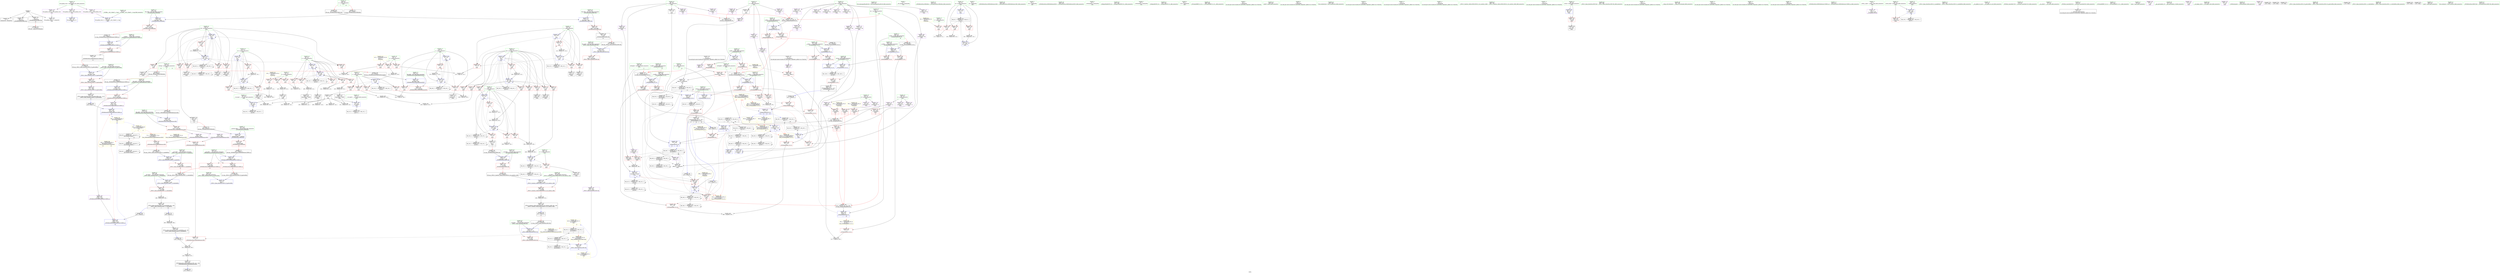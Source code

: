 digraph "SVFG" {
	label="SVFG";

	Node0x55b647c88fb0 [shape=record,color=grey,label="{NodeID: 0\nNullPtr}"];
	Node0x55b647c88fb0 -> Node0x55b647cc0c90[style=solid];
	Node0x55b647c88fb0 -> Node0x55b647cc0d90[style=solid];
	Node0x55b647c88fb0 -> Node0x55b647cc0e60[style=solid];
	Node0x55b647c88fb0 -> Node0x55b647cd1000[style=solid];
	Node0x55b647cd66e0 [shape=record,color=black,label="{NodeID: 775\n543 = PHI(402, )\n0th arg _ZNSt6bitsetILm16EE9referenceC2ERS0_m }"];
	Node0x55b647cd66e0 -> Node0x55b647cd39a0[style=solid];
	Node0x55b647d0c030 [shape=record,color=yellow,style=double,label="{NodeID: 609\n2V_1 = ENCHI(MR_2V_0)\npts\{1 \}\nFun[main]}"];
	Node0x55b647d0c030 -> Node0x55b647cd0c90[style=dashed];
	Node0x55b647d0c030 -> Node0x55b647cd0d60[style=dashed];
	Node0x55b647cd06e0 [shape=record,color=red,label="{NodeID: 277\n625\<--605\n\<--retval\n_ZSt3minIiERKT_S2_S2_\n}"];
	Node0x55b647cd06e0 -> Node0x55b647cc7530[style=solid];
	Node0x55b647cc13d0 [shape=record,color=black,label="{NodeID: 111\n123\<--122\nidxprom\<--\nmain\n}"];
	Node0x55b647d00bc0 [shape=record,color=black,label="{NodeID: 554\nMR_128V_3 = PHI(MR_128V_4, MR_128V_2, )\npts\{606 \}\n}"];
	Node0x55b647d00bc0 -> Node0x55b647cd06e0[style=dashed];
	Node0x55b647cc5a80 [shape=record,color=red,label="{NodeID: 222\n207\<--82\n\<--l\nmain\n}"];
	Node0x55b647cc5a80 -> Node0x55b647cdf6d0[style=solid];
	Node0x55b647cc1de0 [shape=record,color=green,label="{NodeID: 56\n219\<--220\nllvm.memcpy.p0i8.p0i8.i64\<--llvm.memcpy.p0i8.p0i8.i64_field_insensitive\n}"];
	Node0x55b647cdf9d0 [shape=record,color=grey,label="{NodeID: 499\n196 = cmp(194, 195, )\n}"];
	Node0x55b647cd34c0 [shape=record,color=blue,label="{NodeID: 333\n476\<--490\nretval\<--\n_ZSt3maxIiERKT_S2_S2_\n}"];
	Node0x55b647cd34c0 -> Node0x55b647cfa9b0[style=dashed];
	Node0x55b647cc8d50 [shape=record,color=purple,label="{NodeID: 167\n538\<--537\n_M_w\<--this1\n_ZNSt12_Base_bitsetILm1EEC2Ey\n}"];
	Node0x55b647cc8d50 -> Node0x55b647cd38d0[style=solid];
	Node0x55b647cb1120 [shape=record,color=green,label="{NodeID: 1\n7\<--1\n__dso_handle\<--dummyObj\nGlob }"];
	Node0x55b647cd6820 [shape=record,color=black,label="{NodeID: 776\n544 = PHI(411, )\n1st arg _ZNSt6bitsetILm16EE9referenceC2ERS0_m }"];
	Node0x55b647cd6820 -> Node0x55b647cd3a70[style=solid];
	Node0x55b647cd07b0 [shape=record,color=red,label="{NodeID: 278\n615\<--607\n\<--__a.addr\n_ZSt3minIiERKT_S2_S2_\n}"];
	Node0x55b647cd07b0 -> Node0x55b647cd0bc0[style=solid];
	Node0x55b647cc14a0 [shape=record,color=black,label="{NodeID: 112\n126\<--125\nidxprom5\<--\nmain\n}"];
	Node0x55b647cc5b50 [shape=record,color=red,label="{NodeID: 223\n210\<--82\n\<--l\nmain\n}"];
	Node0x55b647cc5b50 -> Node0x55b647cc6420[style=solid];
	Node0x55b647cc1ee0 [shape=record,color=green,label="{NodeID: 57\n232\<--233\n_ZNSt6bitsetILm16EEixEm\<--_ZNSt6bitsetILm16EEixEm_field_insensitive\n}"];
	Node0x55b647cdfb50 [shape=record,color=grey,label="{NodeID: 500\n112 = cmp(110, 111, )\n}"];
	Node0x55b647cd3590 [shape=record,color=blue,label="{NodeID: 334\n476\<--493\nretval\<--\n_ZSt3maxIiERKT_S2_S2_\n}"];
	Node0x55b647cd3590 -> Node0x55b647cfa9b0[style=dashed];
	Node0x55b647cc8e20 [shape=record,color=purple,label="{NodeID: 168\n562\<--555\n_M_wp\<--this1\n_ZNSt6bitsetILm16EE9referenceC2ERS0_m\n}"];
	Node0x55b647cc8e20 -> Node0x55b647cd3c10[style=solid];
	Node0x55b647cb3fe0 [shape=record,color=green,label="{NodeID: 2\n8\<--1\n.str\<--dummyObj\nGlob }"];
	Node0x55b647cd6960 [shape=record,color=black,label="{NodeID: 777\n545 = PHI(412, )\n2nd arg _ZNSt6bitsetILm16EE9referenceC2ERS0_m }"];
	Node0x55b647cd6960 -> Node0x55b647cd3b40[style=solid];
	Node0x55b647d0c220 [shape=record,color=yellow,style=double,label="{NodeID: 611\n6V_1 = ENCHI(MR_6V_0)\npts\{51 \}\nFun[main]}"];
	Node0x55b647d0c220 -> Node0x55b647cc9980[style=dashed];
	Node0x55b647cd0880 [shape=record,color=red,label="{NodeID: 279\n622\<--607\n\<--__a.addr\n_ZSt3minIiERKT_S2_S2_\n}"];
	Node0x55b647cd0880 -> Node0x55b647cd4360[style=solid];
	Node0x55b647cc1570 [shape=record,color=black,label="{NodeID: 113\n141\<--140\n\<--add\nmain\n}"];
	Node0x55b647cc1570 -> Node0x55b647cd15e0[style=solid];
	Node0x55b647cc1570 -> Node0x55b647cdec50[style=solid];
	Node0x55b647cc5c20 [shape=record,color=red,label="{NodeID: 224\n293\<--82\n\<--l\nmain\n}"];
	Node0x55b647cc5c20 -> Node0x55b647cde7d0[style=solid];
	Node0x55b647cc1fe0 [shape=record,color=green,label="{NodeID: 58\n235\<--236\n_ZNKSt6bitsetILm16EE9referencecvbEv\<--_ZNKSt6bitsetILm16EE9referencecvbEv_field_insensitive\n}"];
	Node0x55b647cdfcd0 [shape=record,color=grey,label="{NodeID: 501\n617 = cmp(614, 616, )\n}"];
	Node0x55b647cd3660 [shape=record,color=blue,label="{NodeID: 335\n505\<--504\n__val.addr\<--__val\n_ZNSt13_Sanitize_valILm16ELb1EE18_S_do_sanitize_valEy\n}"];
	Node0x55b647cd3660 -> Node0x55b647ccfec0[style=dashed];
	Node0x55b647cc8ef0 [shape=record,color=purple,label="{NodeID: 169\n568\<--555\n_M_bpos\<--this1\n_ZNSt6bitsetILm16EE9referenceC2ERS0_m\n}"];
	Node0x55b647cc8ef0 -> Node0x55b647cd3ce0[style=solid];
	Node0x55b647c9a280 [shape=record,color=green,label="{NodeID: 3\n10\<--1\n.str.1\<--dummyObj\nGlob }"];
	Node0x55b647cd6aa0 [shape=record,color=black,label="{NodeID: 778\n474 = PHI(96, 312, 467, )\n0th arg _ZSt3maxIiERKT_S2_S2_ }"];
	Node0x55b647cd6aa0 -> Node0x55b647cd3320[style=solid];
	Node0x55b647cd0950 [shape=record,color=red,label="{NodeID: 280\n613\<--609\n\<--__b.addr\n_ZSt3minIiERKT_S2_S2_\n}"];
	Node0x55b647cd0950 -> Node0x55b647cd0af0[style=solid];
	Node0x55b647cc1640 [shape=record,color=black,label="{NodeID: 114\n143\<--142\n\<--\nmain\n}"];
	Node0x55b647cc1640 -> Node0x55b647cd16b0[style=solid];
	Node0x55b647cc1640 -> Node0x55b647cdd2d0[style=solid];
	Node0x55b647cc1640 -> Node0x55b647cdd5d0[style=solid];
	Node0x55b647cc1640 -> Node0x55b647cdd750[style=solid];
	Node0x55b647cc1640 -> Node0x55b647cde650[style=solid];
	Node0x55b647cc1640 -> Node0x55b647cdead0[style=solid];
	Node0x55b647cc1640 -> Node0x55b647cdec50[style=solid];
	Node0x55b647cc5cf0 [shape=record,color=red,label="{NodeID: 225\n317\<--82\n\<--l\nmain\n}"];
	Node0x55b647cc5cf0 -> Node0x55b647cdda50[style=solid];
	Node0x55b647cc20e0 [shape=record,color=green,label="{NodeID: 59\n238\<--239\n_ZNSt6bitsetILm16EE9referenceD2Ev\<--_ZNSt6bitsetILm16EE9referenceD2Ev_field_insensitive\n}"];
	Node0x55b647cdfe50 [shape=record,color=grey,label="{NodeID: 502\n202 = cmp(200, 201, )\n}"];
	Node0x55b647cd3730 [shape=record,color=blue,label="{NodeID: 336\n531\<--529\nthis.addr\<--this\n_ZNSt12_Base_bitsetILm1EEC2Ey\n}"];
	Node0x55b647cd3730 -> Node0x55b647ccff90[style=dashed];
	Node0x55b647cc8fc0 [shape=record,color=purple,label="{NodeID: 170\n581\<--580\n_M_w\<--this1\n_ZNSt12_Base_bitsetILm1EE10_M_getwordEm\n}"];
	Node0x55b647cc8fc0 -> Node0x55b647cc72c0[style=solid];
	Node0x55b647c9a3c0 [shape=record,color=green,label="{NodeID: 4\n12\<--1\n_ZZ4mainE1x\<--dummyObj\nGlob }"];
	Node0x55b647cd6d80 [shape=record,color=black,label="{NodeID: 779\n475 = PHI(98, 94, 463, )\n1st arg _ZSt3maxIiERKT_S2_S2_ }"];
	Node0x55b647cd6d80 -> Node0x55b647cd33f0[style=solid];
	Node0x55b647d0c3e0 [shape=record,color=yellow,style=double,label="{NodeID: 613\n10V_1 = ENCHI(MR_10V_0)\npts\{55 \}\nFun[main]}"];
	Node0x55b647d0c3e0 -> Node0x55b647cc9cc0[style=dashed];
	Node0x55b647d0c3e0 -> Node0x55b647cc9d90[style=dashed];
	Node0x55b647d0c3e0 -> Node0x55b647cc9e60[style=dashed];
	Node0x55b647cd0a20 [shape=record,color=red,label="{NodeID: 281\n619\<--609\n\<--__b.addr\n_ZSt3minIiERKT_S2_S2_\n}"];
	Node0x55b647cd0a20 -> Node0x55b647cd4290[style=solid];
	Node0x55b647cc6280 [shape=record,color=black,label="{NodeID: 115\n168\<--167\nidxprom17\<--\nmain\n}"];
	Node0x55b647cc6280 -> Node0x55b647cde650[style=solid];
	Node0x55b647cc5dc0 [shape=record,color=red,label="{NodeID: 226\n225\<--90\n\<--i39\nmain\n}"];
	Node0x55b647cc5dc0 -> Node0x55b647cdf850[style=solid];
	Node0x55b647cc21e0 [shape=record,color=green,label="{NodeID: 60\n247\<--248\n_Z9zlepsiMinIiEvRT_S0_\<--_Z9zlepsiMinIiEvRT_S0__field_insensitive\n}"];
	Node0x55b647cdffd0 [shape=record,color=grey,label="{NodeID: 503\n432 = cmp(431, 187, )\n}"];
	Node0x55b647cdffd0 -> Node0x55b647cc6f80[style=solid];
	Node0x55b647cd3800 [shape=record,color=blue,label="{NodeID: 337\n533\<--530\n__val.addr\<--__val\n_ZNSt12_Base_bitsetILm1EEC2Ey\n}"];
	Node0x55b647cd3800 -> Node0x55b647cd0060[style=dashed];
	Node0x55b647cc9090 [shape=record,color=purple,label="{NodeID: 171\n170\<--150\narrayidx18\<--vla\nmain\n}"];
	Node0x55b647c99ca0 [shape=record,color=green,label="{NodeID: 5\n14\<--1\n_ZZ4mainE1y\<--dummyObj\nGlob }"];
	Node0x55b647cd6f40 [shape=record,color=black,label="{NodeID: 780\n593 = PHI(427, )\n0th arg _ZNSt12_Base_bitsetILm1EE10_S_maskbitEm }"];
	Node0x55b647cd6f40 -> Node0x55b647cd4020[style=solid];
	Node0x55b647d0c4c0 [shape=record,color=yellow,style=double,label="{NodeID: 614\n12V_1 = ENCHI(MR_12V_0)\npts\{57 \}\nFun[main]}"];
	Node0x55b647d0c4c0 -> Node0x55b647cc9f30[style=dashed];
	Node0x55b647d0c4c0 -> Node0x55b647cca000[style=dashed];
	Node0x55b647d0c4c0 -> Node0x55b647cca0d0[style=dashed];
	Node0x55b647cd0af0 [shape=record,color=red,label="{NodeID: 282\n614\<--613\n\<--\n_ZSt3minIiERKT_S2_S2_\n}"];
	Node0x55b647cd0af0 -> Node0x55b647cdfcd0[style=solid];
	Node0x55b647cc6350 [shape=record,color=black,label="{NodeID: 116\n172\<--171\nidxprom19\<--\nmain\n}"];
	Node0x55b647cc5e90 [shape=record,color=red,label="{NodeID: 227\n229\<--90\n\<--i39\nmain\n}"];
	Node0x55b647cc5e90 -> Node0x55b647cc64f0[style=solid];
	Node0x55b647cc22e0 [shape=record,color=green,label="{NodeID: 61\n255\<--256\n_Z6zlepsiIiEvRT_S0_\<--_Z6zlepsiIiEvRT_S0__field_insensitive\n}"];
	Node0x55b647ce0150 [shape=record,color=grey,label="{NodeID: 504\n165 = cmp(163, 164, )\n}"];
	Node0x55b647cd38d0 [shape=record,color=blue,label="{NodeID: 338\n538\<--539\n_M_w\<--\n_ZNSt12_Base_bitsetILm1EEC2Ey\n|{<s0>24}}"];
	Node0x55b647cd38d0:s0 -> Node0x55b647d16c30[style=dashed,color=blue];
	Node0x55b647cc9160 [shape=record,color=purple,label="{NodeID: 172\n173\<--150\narrayidx20\<--vla\nmain\n}"];
	Node0x55b647cc9160 -> Node0x55b647cd1920[style=solid];
	Node0x55b647c99d30 [shape=record,color=green,label="{NodeID: 6\n16\<--1\n.str.2\<--dummyObj\nGlob }"];
	Node0x55b647cd7050 [shape=record,color=black,label="{NodeID: 781\n572 = PHI(557, )\n0th arg _ZNSt12_Base_bitsetILm1EE10_M_getwordEm }"];
	Node0x55b647cd7050 -> Node0x55b647cd3db0[style=solid];
	Node0x55b647cd0bc0 [shape=record,color=red,label="{NodeID: 283\n616\<--615\n\<--\n_ZSt3minIiERKT_S2_S2_\n}"];
	Node0x55b647cd0bc0 -> Node0x55b647cdfcd0[style=solid];
	Node0x55b647cc6420 [shape=record,color=black,label="{NodeID: 117\n211\<--210\nconv\<--\nmain\n|{<s0>7}}"];
	Node0x55b647cc6420:s0 -> Node0x55b647cd7380[style=solid,color=red];
	Node0x55b647cc5f60 [shape=record,color=red,label="{NodeID: 228\n242\<--90\n\<--i39\nmain\n}"];
	Node0x55b647cc5f60 -> Node0x55b647cc65c0[style=solid];
	Node0x55b647cc23e0 [shape=record,color=green,label="{NodeID: 62\n288\<--289\n_ZSt3maxIiERKT_S2_S2_\<--_ZSt3maxIiERKT_S2_S2__field_insensitive\n}"];
	Node0x55b647ce02d0 [shape=record,color=grey,label="{NodeID: 505\n326 = cmp(323, 325, )\n}"];
	Node0x55b647cd39a0 [shape=record,color=blue,label="{NodeID: 339\n546\<--543\nthis.addr\<--this\n_ZNSt6bitsetILm16EE9referenceC2ERS0_m\n}"];
	Node0x55b647cd39a0 -> Node0x55b647cd0130[style=dashed];
	Node0x55b647cc9230 [shape=record,color=purple,label="{NodeID: 173\n188\<--150\narrayidx27\<--vla\nmain\n}"];
	Node0x55b647c99dc0 [shape=record,color=green,label="{NodeID: 7\n19\<--1\n\<--dummyObj\nCan only get source location for instruction, argument, global var or function.}"];
	Node0x55b647cd7160 [shape=record,color=black,label="{NodeID: 782\n573 = PHI(558, )\n1st arg _ZNSt12_Base_bitsetILm1EE10_M_getwordEm }"];
	Node0x55b647cd7160 -> Node0x55b647cd3e80[style=solid];
	Node0x55b647cd0c90 [shape=record,color=red,label="{NodeID: 284\n636\<--635\ndummyVal\<--offset_0\nmain\n}"];
	Node0x55b647cd0c90 -> Node0x55b647cd1fa0[style=solid];
	Node0x55b647cc64f0 [shape=record,color=black,label="{NodeID: 118\n230\<--229\nconv43\<--\nmain\n|{<s0>10}}"];
	Node0x55b647cc64f0:s0 -> Node0x55b647cd6460[style=solid,color=red];
	Node0x55b647cc6030 [shape=record,color=red,label="{NodeID: 229\n250\<--90\n\<--i39\nmain\n}"];
	Node0x55b647cc6030 -> Node0x55b647cc6690[style=solid];
	Node0x55b647cc24e0 [shape=record,color=green,label="{NodeID: 63\n354\<--355\nprintf\<--printf_field_insensitive\n}"];
	Node0x55b647ce0450 [shape=record,color=grey,label="{NodeID: 506\n159 = cmp(156, 158, )\n}"];
	Node0x55b647cd3a70 [shape=record,color=blue,label="{NodeID: 340\n548\<--544\n__b.addr\<--__b\n_ZNSt6bitsetILm16EE9referenceC2ERS0_m\n}"];
	Node0x55b647cd3a70 -> Node0x55b647cd0200[style=dashed];
	Node0x55b647cc9300 [shape=record,color=purple,label="{NodeID: 174\n189\<--150\narrayidx28\<--vla\nmain\n}"];
	Node0x55b647cc9300 -> Node0x55b647cd1b90[style=solid];
	Node0x55b647c99e50 [shape=record,color=green,label="{NodeID: 8\n103\<--1\n\<--dummyObj\nCan only get source location for instruction, argument, global var or function.}"];
	Node0x55b647cd7270 [shape=record,color=black,label="{NodeID: 783\n372 = PHI(84, )\n0th arg _ZNSt6bitsetILm16EEC2Ey }"];
	Node0x55b647cd7270 -> Node0x55b647cd2960[style=solid];
	Node0x55b647cd0d60 [shape=record,color=red,label="{NodeID: 285\n639\<--638\ndummyVal\<--offset_0\nmain\n}"];
	Node0x55b647cd0d60 -> Node0x55b647cd2070[style=solid];
	Node0x55b647cc65c0 [shape=record,color=black,label="{NodeID: 119\n243\<--242\nidxprom46\<--\nmain\n}"];
	Node0x55b647cc6100 [shape=record,color=red,label="{NodeID: 230\n258\<--90\n\<--i39\nmain\n}"];
	Node0x55b647cc6100 -> Node0x55b647cc6760[style=solid];
	Node0x55b647cc25e0 [shape=record,color=green,label="{NodeID: 64\n358\<--359\nllvm.stackrestore\<--llvm.stackrestore_field_insensitive\n}"];
	Node0x55b647ce05d0 [shape=record,color=grey,label="{NodeID: 507\n120 = cmp(118, 119, )\n}"];
	Node0x55b647cd3b40 [shape=record,color=blue,label="{NodeID: 341\n550\<--545\n__pos.addr\<--__pos\n_ZNSt6bitsetILm16EE9referenceC2ERS0_m\n}"];
	Node0x55b647cd3b40 -> Node0x55b647cd02d0[style=dashed];
	Node0x55b647cd3b40 -> Node0x55b647cd03a0[style=dashed];
	Node0x55b647cc93d0 [shape=record,color=purple,label="{NodeID: 175\n302\<--150\narrayidx70\<--vla\nmain\n}"];
	Node0x55b647cbe580 [shape=record,color=green,label="{NodeID: 9\n133\<--1\n\<--dummyObj\nCan only get source location for instruction, argument, global var or function.}"];
	Node0x55b647cd7380 [shape=record,color=black,label="{NodeID: 784\n373 = PHI(211, )\n1st arg _ZNSt6bitsetILm16EEC2Ey }"];
	Node0x55b647cd7380 -> Node0x55b647cd2a30[style=solid];
	Node0x55b647cd0e30 [shape=record,color=blue,label="{NodeID: 286\n631\<--19\nllvm.global_ctors_0\<--\nGlob }"];
	Node0x55b647cc6690 [shape=record,color=black,label="{NodeID: 120\n251\<--250\nidxprom49\<--\nmain\n}"];
	Node0x55b647cce1c0 [shape=record,color=red,label="{NodeID: 231\n264\<--90\n\<--i39\nmain\n}"];
	Node0x55b647cce1c0 -> Node0x55b647cc6830[style=solid];
	Node0x55b647cc26e0 [shape=record,color=green,label="{NodeID: 65\n374\<--375\nthis.addr\<--this.addr_field_insensitive\n_ZNSt6bitsetILm16EEC2Ey\n}"];
	Node0x55b647cc26e0 -> Node0x55b647ccece0[style=solid];
	Node0x55b647cc26e0 -> Node0x55b647cd2960[style=solid];
	Node0x55b647cd3c10 [shape=record,color=blue,label="{NodeID: 342\n562\<--559\n_M_wp\<--call\n_ZNSt6bitsetILm16EE9referenceC2ERS0_m\n|{<s0>26}}"];
	Node0x55b647cd3c10:s0 -> Node0x55b647d16d90[style=dashed,color=blue];
	Node0x55b647cc94a0 [shape=record,color=purple,label="{NodeID: 176\n305\<--150\narrayidx72\<--vla\nmain\n|{<s0>19}}"];
	Node0x55b647cc94a0:s0 -> Node0x55b647cd7a70[style=solid,color=red];
	Node0x55b647cbe610 [shape=record,color=green,label="{NodeID: 10\n175\<--1\n\<--dummyObj\nCan only get source location for instruction, argument, global var or function.}"];
	Node0x55b647cd7490 [shape=record,color=black,label="{NodeID: 785\n529 = PHI(381, )\n0th arg _ZNSt12_Base_bitsetILm1EEC2Ey }"];
	Node0x55b647cd7490 -> Node0x55b647cd3730[style=solid];
	Node0x55b647cd0f00 [shape=record,color=blue,label="{NodeID: 287\n632\<--20\nllvm.global_ctors_1\<--_GLOBAL__sub_I_lukasP_1_0.cpp\nGlob }"];
	Node0x55b647cc6760 [shape=record,color=black,label="{NodeID: 121\n259\<--258\nidxprom52\<--\nmain\n}"];
	Node0x55b647cce250 [shape=record,color=red,label="{NodeID: 232\n271\<--90\n\<--i39\nmain\n}"];
	Node0x55b647cce250 -> Node0x55b647cdef50[style=solid];
	Node0x55b647cc27b0 [shape=record,color=green,label="{NodeID: 66\n376\<--377\n__val.addr\<--__val.addr_field_insensitive\n_ZNSt6bitsetILm16EEC2Ey\n}"];
	Node0x55b647cc27b0 -> Node0x55b647ccedb0[style=solid];
	Node0x55b647cc27b0 -> Node0x55b647cd2a30[style=solid];
	Node0x55b647cf22b0 [shape=record,color=black,label="{NodeID: 509\nMR_56V_7 = PHI(MR_56V_10, MR_56V_6, )\npts\{870000 \}\n|{|<s7>13}}"];
	Node0x55b647cf22b0 -> Node0x55b647cce730[style=dashed];
	Node0x55b647cf22b0 -> Node0x55b647cce800[style=dashed];
	Node0x55b647cf22b0 -> Node0x55b647ccea70[style=dashed];
	Node0x55b647cf22b0 -> Node0x55b647cceb40[style=dashed];
	Node0x55b647cf22b0 -> Node0x55b647cd1fa0[style=dashed];
	Node0x55b647cf22b0 -> Node0x55b647cf22b0[style=dashed];
	Node0x55b647cf22b0 -> Node0x55b647cff7c0[style=dashed];
	Node0x55b647cf22b0:s7 -> Node0x55b647cfc690[style=dashed,color=red];
	Node0x55b647cd3ce0 [shape=record,color=blue,label="{NodeID: 343\n568\<--565\n_M_bpos\<--call2\n_ZNSt6bitsetILm16EE9referenceC2ERS0_m\n|{<s0>26}}"];
	Node0x55b647cd3ce0:s0 -> Node0x55b647d16d90[style=dashed,color=blue];
	Node0x55b647cc9570 [shape=record,color=purple,label="{NodeID: 177\n309\<--150\narrayidx74\<--vla\nmain\n}"];
	Node0x55b647cbe6a0 [shape=record,color=green,label="{NodeID: 11\n187\<--1\n\<--dummyObj\nCan only get source location for instruction, argument, global var or function.}"];
	Node0x55b647cd75a0 [shape=record,color=black,label="{NodeID: 786\n530 = PHI(383, )\n1st arg _ZNSt12_Base_bitsetILm1EEC2Ey }"];
	Node0x55b647cd75a0 -> Node0x55b647cd3800[style=solid];
	Node0x55b647cd1000 [shape=record,color=blue, style = dotted,label="{NodeID: 288\n633\<--3\nllvm.global_ctors_2\<--dummyVal\nGlob }"];
	Node0x55b647cc6830 [shape=record,color=black,label="{NodeID: 122\n265\<--264\nidxprom55\<--\nmain\n}"];
	Node0x55b647cce320 [shape=record,color=red,label="{NodeID: 233\n310\<--100\n\<--w\nmain\n}"];
	Node0x55b647cce320 -> Node0x55b647cc6b70[style=solid];
	Node0x55b647cc2880 [shape=record,color=green,label="{NodeID: 67\n384\<--385\n_ZNSt13_Sanitize_valILm16ELb1EE18_S_do_sanitize_valEy\<--_ZNSt13_Sanitize_valILm16ELb1EE18_S_do_sanitize_valEy_field_insensitive\n}"];
	Node0x55b647cf27b0 [shape=record,color=black,label="{NodeID: 510\nMR_58V_7 = PHI(MR_58V_10, MR_58V_6, )\npts\{890000 \}\n|{|<s7>15}}"];
	Node0x55b647cf27b0 -> Node0x55b647cce8d0[style=dashed];
	Node0x55b647cf27b0 -> Node0x55b647cce9a0[style=dashed];
	Node0x55b647cf27b0 -> Node0x55b647ccea70[style=dashed];
	Node0x55b647cf27b0 -> Node0x55b647cceb40[style=dashed];
	Node0x55b647cf27b0 -> Node0x55b647cd2070[style=dashed];
	Node0x55b647cf27b0 -> Node0x55b647cf27b0[style=dashed];
	Node0x55b647cf27b0 -> Node0x55b647cffcc0[style=dashed];
	Node0x55b647cf27b0:s7 -> Node0x55b647cfc690[style=dashed,color=red];
	Node0x55b647cd3db0 [shape=record,color=blue,label="{NodeID: 344\n574\<--572\nthis.addr\<--this\n_ZNSt12_Base_bitsetILm1EE10_M_getwordEm\n}"];
	Node0x55b647cd3db0 -> Node0x55b647cd0470[style=dashed];
	Node0x55b647cc9640 [shape=record,color=purple,label="{NodeID: 178\n312\<--150\narrayidx76\<--vla\nmain\n|{<s0>18}}"];
	Node0x55b647cc9640:s0 -> Node0x55b647cd6aa0[style=solid,color=red];
	Node0x55b647cbe730 [shape=record,color=green,label="{NodeID: 12\n217\<--1\n\<--dummyObj\nCan only get source location for instruction, argument, global var or function.}"];
	Node0x55b647cd76e0 [shape=record,color=black,label="{NodeID: 787\n459 = PHI(249, 263, )\n0th arg _Z6zlepsiIiEvRT_S0_ }"];
	Node0x55b647cd76e0 -> Node0x55b647cd30b0[style=solid];
	Node0x55b647cd1100 [shape=record,color=blue,label="{NodeID: 289\n48\<--103\nretval\<--\nmain\n}"];
	Node0x55b647cd1100 -> Node0x55b647cc98b0[style=dashed];
	Node0x55b647cc6900 [shape=record,color=black,label="{NodeID: 123\n300\<--299\nidxprom69\<--add68\nmain\n}"];
	Node0x55b647cc6900 -> Node0x55b647cdd2d0[style=solid];
	Node0x55b647cce3f0 [shape=record,color=red,label="{NodeID: 234\n245\<--244\n\<--arrayidx47\nmain\n|{<s0>13}}"];
	Node0x55b647cce3f0:s0 -> Node0x55b647cd7d90[style=solid,color=red];
	Node0x55b647cc2980 [shape=record,color=green,label="{NodeID: 68\n387\<--388\n_ZNSt12_Base_bitsetILm1EEC2Ey\<--_ZNSt12_Base_bitsetILm1EEC2Ey_field_insensitive\n}"];
	Node0x55b647cf2cb0 [shape=record,color=black,label="{NodeID: 511\nMR_60V_6 = PHI(MR_60V_7, MR_60V_5, )\npts\{930000 930001 \}\n|{|<s2>10}}"];
	Node0x55b647cf2cb0 -> Node0x55b647cf2cb0[style=dashed];
	Node0x55b647cf2cb0 -> Node0x55b647d001c0[style=dashed];
	Node0x55b647cf2cb0:s2 -> Node0x55b647d0a7e0[style=dashed,color=red];
	Node0x55b647cd3e80 [shape=record,color=blue,label="{NodeID: 345\n576\<--573\n.addr\<--\n_ZNSt12_Base_bitsetILm1EE10_M_getwordEm\n}"];
	Node0x55b647cc9710 [shape=record,color=purple,label="{NodeID: 179\n332\<--150\narrayidx87\<--vla\nmain\n}"];
	Node0x55b647cbe830 [shape=record,color=green,label="{NodeID: 13\n218\<--1\n\<--dummyObj\nCan only get source location for instruction, argument, global var or function.}"];
	Node0x55b647cd78f0 [shape=record,color=black,label="{NodeID: 788\n460 = PHI(253, 267, )\n1st arg _Z6zlepsiIiEvRT_S0_ }"];
	Node0x55b647cd78f0 -> Node0x55b647cd3180[style=solid];
	Node0x55b647cd11d0 [shape=record,color=blue,label="{NodeID: 290\n52\<--103\nsd\<--\nmain\n}"];
	Node0x55b647cd11d0 -> Node0x55b647cf3bb0[style=dashed];
	Node0x55b647cc69d0 [shape=record,color=black,label="{NodeID: 124\n304\<--303\nidxprom71\<--\nmain\n}"];
	Node0x55b647cce4c0 [shape=record,color=red,label="{NodeID: 235\n253\<--252\n\<--arrayidx50\nmain\n|{<s0>14}}"];
	Node0x55b647cce4c0:s0 -> Node0x55b647cd78f0[style=solid,color=red];
	Node0x55b647cc2a80 [shape=record,color=green,label="{NodeID: 69\n393\<--394\n__clang_call_terminate\<--__clang_call_terminate_field_insensitive\n}"];
	Node0x55b647cd3f50 [shape=record,color=blue,label="{NodeID: 346\n585\<--584\n__pos.addr\<--__pos\n_ZNSt12_Base_bitsetILm1EE11_S_whichbitEm\n}"];
	Node0x55b647cd3f50 -> Node0x55b647cd0540[style=dashed];
	Node0x55b647cc97e0 [shape=record,color=purple,label="{NodeID: 180\n335\<--150\narrayidx89\<--vla\nmain\n}"];
	Node0x55b647cc97e0 -> Node0x55b647ccec10[style=solid];
	Node0x55b647cbe930 [shape=record,color=green,label="{NodeID: 14\n510\<--1\n\<--dummyObj\nCan only get source location for instruction, argument, global var or function.}"];
	Node0x55b647cd7a70 [shape=record,color=black,label="{NodeID: 789\n442 = PHI(241, 257, 305, 76, )\n0th arg _Z9zlepsiMinIiEvRT_S0_ }"];
	Node0x55b647cd7a70 -> Node0x55b647cd2e40[style=solid];
	Node0x55b647cd12a0 [shape=record,color=blue,label="{NodeID: 291\n62\<--103\ni\<--\nmain\n}"];
	Node0x55b647cd12a0 -> Node0x55b647cc4220[style=dashed];
	Node0x55b647cd12a0 -> Node0x55b647cc42f0[style=dashed];
	Node0x55b647cd12a0 -> Node0x55b647cc43c0[style=dashed];
	Node0x55b647cd12a0 -> Node0x55b647cc4490[style=dashed];
	Node0x55b647cd12a0 -> Node0x55b647cd1370[style=dashed];
	Node0x55b647cd12a0 -> Node0x55b647cf40b0[style=dashed];
	Node0x55b647cc6aa0 [shape=record,color=black,label="{NodeID: 125\n307\<--306\nidxprom73\<--\nmain\n}"];
	Node0x55b647cc6aa0 -> Node0x55b647cdd5d0[style=solid];
	Node0x55b647cce590 [shape=record,color=red,label="{NodeID: 236\n261\<--260\n\<--arrayidx53\nmain\n|{<s0>15}}"];
	Node0x55b647cce590:s0 -> Node0x55b647cd7d90[style=solid,color=red];
	Node0x55b647cc2b80 [shape=record,color=green,label="{NodeID: 70\n405\<--406\nthis.addr\<--this.addr_field_insensitive\n_ZNSt6bitsetILm16EEixEm\n}"];
	Node0x55b647cc2b80 -> Node0x55b647ccee80[style=solid];
	Node0x55b647cc2b80 -> Node0x55b647cd2b00[style=solid];
	Node0x55b647cd4020 [shape=record,color=blue,label="{NodeID: 347\n594\<--593\n__pos.addr\<--__pos\n_ZNSt12_Base_bitsetILm1EE10_S_maskbitEm\n}"];
	Node0x55b647cd4020 -> Node0x55b647cd0610[style=dashed];
	Node0x55b647cc98b0 [shape=record,color=red,label="{NodeID: 181\n365\<--48\n\<--retval\nmain\n}"];
	Node0x55b647cc98b0 -> Node0x55b647cc6de0[style=solid];
	Node0x55b647cbea30 [shape=record,color=green,label="{NodeID: 15\n590\<--1\n\<--dummyObj\nCan only get source location for instruction, argument, global var or function.}"];
	Node0x55b647cd7d90 [shape=record,color=black,label="{NodeID: 790\n443 = PHI(245, 261, 314, 336, )\n1st arg _Z9zlepsiMinIiEvRT_S0_ }"];
	Node0x55b647cd7d90 -> Node0x55b647cd2f10[style=solid];
	Node0x55b647cd1370 [shape=record,color=blue,label="{NodeID: 292\n62\<--132\ni\<--inc\nmain\n}"];
	Node0x55b647cd1370 -> Node0x55b647cc4220[style=dashed];
	Node0x55b647cd1370 -> Node0x55b647cc42f0[style=dashed];
	Node0x55b647cd1370 -> Node0x55b647cc43c0[style=dashed];
	Node0x55b647cd1370 -> Node0x55b647cc4490[style=dashed];
	Node0x55b647cd1370 -> Node0x55b647cd1370[style=dashed];
	Node0x55b647cd1370 -> Node0x55b647cf40b0[style=dashed];
	Node0x55b647cc6b70 [shape=record,color=black,label="{NodeID: 126\n311\<--310\nidxprom75\<--\nmain\n}"];
	Node0x55b647cce660 [shape=record,color=red,label="{NodeID: 237\n267\<--266\n\<--arrayidx56\nmain\n|{<s0>16}}"];
	Node0x55b647cce660:s0 -> Node0x55b647cd78f0[style=solid,color=red];
	Node0x55b647cc2c50 [shape=record,color=green,label="{NodeID: 71\n407\<--408\n__position.addr\<--__position.addr_field_insensitive\n_ZNSt6bitsetILm16EEixEm\n}"];
	Node0x55b647cc2c50 -> Node0x55b647ccef50[style=solid];
	Node0x55b647cc2c50 -> Node0x55b647cd2bd0[style=solid];
	Node0x55b647cf3bb0 [shape=record,color=black,label="{NodeID: 514\nMR_8V_3 = PHI(MR_8V_4, MR_8V_2, )\npts\{53 \}\n}"];
	Node0x55b647cf3bb0 -> Node0x55b647cc9a50[style=dashed];
	Node0x55b647cf3bb0 -> Node0x55b647cc9b20[style=dashed];
	Node0x55b647cf3bb0 -> Node0x55b647cc9bf0[style=dashed];
	Node0x55b647cf3bb0 -> Node0x55b647cd2890[style=dashed];
	Node0x55b647cd40f0 [shape=record,color=blue,label="{NodeID: 348\n607\<--603\n__a.addr\<--__a\n_ZSt3minIiERKT_S2_S2_\n}"];
	Node0x55b647cd40f0 -> Node0x55b647cd07b0[style=dashed];
	Node0x55b647cd40f0 -> Node0x55b647cd0880[style=dashed];
	Node0x55b647cc9980 [shape=record,color=red,label="{NodeID: 182\n111\<--50\n\<--t\nmain\n}"];
	Node0x55b647cc9980 -> Node0x55b647cdfb50[style=solid];
	Node0x55b647cbeb30 [shape=record,color=green,label="{NodeID: 16\n600\<--1\n\<--dummyObj\nCan only get source location for instruction, argument, global var or function.}"];
	Node0x55b647cd7f90 [shape=record,color=black,label="{NodeID: 791\n603 = PHI(450, )\n0th arg _ZSt3minIiERKT_S2_S2_ }"];
	Node0x55b647cd7f90 -> Node0x55b647cd40f0[style=solid];
	Node0x55b647cd1440 [shape=record,color=blue,label="{NodeID: 293\n64\<--137\ns\<--shl\nmain\n}"];
	Node0x55b647cd1440 -> Node0x55b647cc4560[style=dashed];
	Node0x55b647cd1440 -> Node0x55b647cc4630[style=dashed];
	Node0x55b647cd1440 -> Node0x55b647cc4700[style=dashed];
	Node0x55b647cd1440 -> Node0x55b647cc47d0[style=dashed];
	Node0x55b647cd1440 -> Node0x55b647cf45b0[style=dashed];
	Node0x55b647cc6c40 [shape=record,color=black,label="{NodeID: 127\n330\<--329\nidxprom86\<--add85\nmain\n}"];
	Node0x55b647cc6c40 -> Node0x55b647cdead0[style=solid];
	Node0x55b647cce730 [shape=record,color=red,label="{NodeID: 238\n276\<--275\n\<--arrayidx61\nmain\n}"];
	Node0x55b647cce730 -> Node0x55b647cde4d0[style=solid];
	Node0x55b647cc2d20 [shape=record,color=green,label="{NodeID: 72\n414\<--415\n_ZNSt6bitsetILm16EE9referenceC2ERS0_m\<--_ZNSt6bitsetILm16EE9referenceC2ERS0_m_field_insensitive\n}"];
	Node0x55b647cf40b0 [shape=record,color=black,label="{NodeID: 515\nMR_14V_2 = PHI(MR_14V_4, MR_14V_1, )\npts\{63 \}\n}"];
	Node0x55b647cf40b0 -> Node0x55b647cd12a0[style=dashed];
	Node0x55b647cd41c0 [shape=record,color=blue,label="{NodeID: 349\n609\<--604\n__b.addr\<--__b\n_ZSt3minIiERKT_S2_S2_\n}"];
	Node0x55b647cd41c0 -> Node0x55b647cd0950[style=dashed];
	Node0x55b647cd41c0 -> Node0x55b647cd0a20[style=dashed];
	Node0x55b647cc9a50 [shape=record,color=red,label="{NodeID: 183\n110\<--52\n\<--sd\nmain\n}"];
	Node0x55b647cc9a50 -> Node0x55b647cdfb50[style=solid];
	Node0x55b647cbec30 [shape=record,color=green,label="{NodeID: 17\n4\<--6\n_ZStL8__ioinit\<--_ZStL8__ioinit_field_insensitive\nGlob }"];
	Node0x55b647cbec30 -> Node0x55b647cc7600[style=solid];
	Node0x55b647cd80a0 [shape=record,color=black,label="{NodeID: 792\n604 = PHI(446, )\n1st arg _ZSt3minIiERKT_S2_S2_ }"];
	Node0x55b647cd80a0 -> Node0x55b647cd41c0[style=solid];
	Node0x55b647cd1510 [shape=record,color=blue,label="{NodeID: 294\n66\<--144\nsaved_stack\<--\nmain\n}"];
	Node0x55b647cd1510 -> Node0x55b647cc48a0[style=dashed];
	Node0x55b647cd1510 -> Node0x55b647cf4ab0[style=dashed];
	Node0x55b647cc6d10 [shape=record,color=black,label="{NodeID: 128\n334\<--333\nidxprom88\<--\nmain\n}"];
	Node0x55b647d060c0 [shape=record,color=black,label="{NodeID: 571\nMR_46V_3 = PHI(MR_46V_4, MR_46V_2, )\npts\{151 \}\n}"];
	Node0x55b647d060c0 -> Node0x55b647cd1920[style=dashed];
	Node0x55b647d060c0 -> Node0x55b647cd1b90[style=dashed];
	Node0x55b647d060c0 -> Node0x55b647d060c0[style=dashed];
	Node0x55b647cce800 [shape=record,color=red,label="{NodeID: 239\n278\<--277\n\<--arrayidx62\nmain\n}"];
	Node0x55b647cce800 -> Node0x55b647cde4d0[style=solid];
	Node0x55b647cc2e20 [shape=record,color=green,label="{NodeID: 73\n419\<--420\nthis.addr\<--this.addr_field_insensitive\n_ZNKSt6bitsetILm16EE9referencecvbEv\n}"];
	Node0x55b647cc2e20 -> Node0x55b647ccf020[style=solid];
	Node0x55b647cc2e20 -> Node0x55b647cd2ca0[style=solid];
	Node0x55b647cf45b0 [shape=record,color=black,label="{NodeID: 516\nMR_16V_2 = PHI(MR_16V_3, MR_16V_1, )\npts\{65 \}\n}"];
	Node0x55b647cf45b0 -> Node0x55b647cd1440[style=dashed];
	Node0x55b647cd4290 [shape=record,color=blue,label="{NodeID: 350\n605\<--619\nretval\<--\n_ZSt3minIiERKT_S2_S2_\n}"];
	Node0x55b647cd4290 -> Node0x55b647d00bc0[style=dashed];
	Node0x55b647cc9b20 [shape=record,color=red,label="{NodeID: 184\n349\<--52\n\<--sd\nmain\n}"];
	Node0x55b647cc9b20 -> Node0x55b647cdedd0[style=solid];
	Node0x55b647cbed30 [shape=record,color=green,label="{NodeID: 18\n18\<--22\nllvm.global_ctors\<--llvm.global_ctors_field_insensitive\nGlob }"];
	Node0x55b647cbed30 -> Node0x55b647cc7bb0[style=solid];
	Node0x55b647cbed30 -> Node0x55b647cc7cb0[style=solid];
	Node0x55b647cbed30 -> Node0x55b647cc7db0[style=solid];
	Node0x55b647cd81b0 [shape=record,color=black,label="{NodeID: 793\n504 = PHI(382, )\n0th arg _ZNSt13_Sanitize_valILm16ELb1EE18_S_do_sanitize_valEy }"];
	Node0x55b647cd81b0 -> Node0x55b647cd3660[style=solid];
	Node0x55b647cd15e0 [shape=record,color=blue,label="{NodeID: 295\n68\<--141\n__vla_expr\<--\nmain\n}"];
	Node0x55b647cd15e0 -> Node0x55b647cf4fb0[style=dashed];
	Node0x55b647cc6de0 [shape=record,color=black,label="{NodeID: 129\n47\<--365\nmain_ret\<--\nmain\n}"];
	Node0x55b647cce8d0 [shape=record,color=red,label="{NodeID: 240\n282\<--281\n\<--arrayidx64\nmain\n}"];
	Node0x55b647cce8d0 -> Node0x55b647cde350[style=solid];
	Node0x55b647cc2ef0 [shape=record,color=green,label="{NodeID: 74\n429\<--430\n_ZNSt12_Base_bitsetILm1EE10_S_maskbitEm\<--_ZNSt12_Base_bitsetILm1EE10_S_maskbitEm_field_insensitive\n}"];
	Node0x55b647cf4ab0 [shape=record,color=black,label="{NodeID: 517\nMR_18V_2 = PHI(MR_18V_3, MR_18V_1, )\npts\{67 \}\n}"];
	Node0x55b647cf4ab0 -> Node0x55b647cd1510[style=dashed];
	Node0x55b647cd4360 [shape=record,color=blue,label="{NodeID: 351\n605\<--622\nretval\<--\n_ZSt3minIiERKT_S2_S2_\n}"];
	Node0x55b647cd4360 -> Node0x55b647d00bc0[style=dashed];
	Node0x55b647cc9bf0 [shape=record,color=red,label="{NodeID: 185\n361\<--52\n\<--sd\nmain\n}"];
	Node0x55b647cc9bf0 -> Node0x55b647cdf250[style=solid];
	Node0x55b647cbee30 [shape=record,color=green,label="{NodeID: 19\n23\<--24\n__cxx_global_var_init\<--__cxx_global_var_init_field_insensitive\n}"];
	Node0x55b647cd82c0 [shape=record,color=black,label="{NodeID: 794\n435 = PHI(92, )\n0th arg _ZNSt6bitsetILm16EE9referenceD2Ev }"];
	Node0x55b647cd82c0 -> Node0x55b647cd2d70[style=solid];
	Node0x55b647cd16b0 [shape=record,color=blue,label="{NodeID: 296\n70\<--143\n__vla_expr8\<--\nmain\n}"];
	Node0x55b647cd16b0 -> Node0x55b647cf54b0[style=dashed];
	Node0x55b647cc6eb0 [shape=record,color=black,label="{NodeID: 130\n381\<--380\n\<--this1\n_ZNSt6bitsetILm16EEC2Ey\n|{<s0>24}}"];
	Node0x55b647cc6eb0:s0 -> Node0x55b647cd7490[style=solid,color=red];
	Node0x55b647cce9a0 [shape=record,color=red,label="{NodeID: 241\n284\<--283\n\<--arrayidx65\nmain\n}"];
	Node0x55b647cce9a0 -> Node0x55b647cde350[style=solid];
	Node0x55b647cc2ff0 [shape=record,color=green,label="{NodeID: 75\n436\<--437\nthis.addr\<--this.addr_field_insensitive\n_ZNSt6bitsetILm16EE9referenceD2Ev\n}"];
	Node0x55b647cc2ff0 -> Node0x55b647ccf360[style=solid];
	Node0x55b647cc2ff0 -> Node0x55b647cd2d70[style=solid];
	Node0x55b647cf4fb0 [shape=record,color=black,label="{NodeID: 518\nMR_20V_2 = PHI(MR_20V_3, MR_20V_1, )\npts\{69 \}\n}"];
	Node0x55b647cf4fb0 -> Node0x55b647cd15e0[style=dashed];
	Node0x55b647cc9cc0 [shape=record,color=red,label="{NodeID: 186\n139\<--54\n\<--k\nmain\n}"];
	Node0x55b647cc9cc0 -> Node0x55b647cdcb50[style=solid];
	Node0x55b647cbef30 [shape=record,color=green,label="{NodeID: 20\n27\<--28\n_ZNSt8ios_base4InitC1Ev\<--_ZNSt8ios_base4InitC1Ev_field_insensitive\n}"];
	Node0x55b647cd83d0 [shape=record,color=black,label="{NodeID: 795\n418 = PHI(92, )\n0th arg _ZNKSt6bitsetILm16EE9referencecvbEv }"];
	Node0x55b647cd83d0 -> Node0x55b647cd2ca0[style=solid];
	Node0x55b647cd1780 [shape=record,color=blue,label="{NodeID: 297\n72\<--103\ni9\<--\nmain\n}"];
	Node0x55b647cd1780 -> Node0x55b647cc4970[style=dashed];
	Node0x55b647cd1780 -> Node0x55b647cc4a40[style=dashed];
	Node0x55b647cd1780 -> Node0x55b647cc4b10[style=dashed];
	Node0x55b647cd1780 -> Node0x55b647cd1ac0[style=dashed];
	Node0x55b647cd1780 -> Node0x55b647cf59b0[style=dashed];
	Node0x55b647cc6f80 [shape=record,color=black,label="{NodeID: 131\n417\<--432\n_ZNKSt6bitsetILm16EE9referencecvbEv_ret\<--cmp\n_ZNKSt6bitsetILm16EE9referencecvbEv\n|{<s0>11}}"];
	Node0x55b647cc6f80:s0 -> Node0x55b647d3a780[style=solid,color=blue];
	Node0x55b647ccea70 [shape=record,color=red,label="{NodeID: 242\n290\<--287\n\<--call67\nmain\n}"];
	Node0x55b647ccea70 -> Node0x55b647cd2480[style=solid];
	Node0x55b647cc30c0 [shape=record,color=green,label="{NodeID: 76\n444\<--445\na.addr\<--a.addr_field_insensitive\n_Z9zlepsiMinIiEvRT_S0_\n}"];
	Node0x55b647cc30c0 -> Node0x55b647ccf430[style=solid];
	Node0x55b647cc30c0 -> Node0x55b647ccf500[style=solid];
	Node0x55b647cc30c0 -> Node0x55b647cd2e40[style=solid];
	Node0x55b647cf54b0 [shape=record,color=black,label="{NodeID: 519\nMR_22V_2 = PHI(MR_22V_3, MR_22V_1, )\npts\{71 \}\n}"];
	Node0x55b647cf54b0 -> Node0x55b647cd16b0[style=dashed];
	Node0x55b647cc9d90 [shape=record,color=red,label="{NodeID: 187\n157\<--54\n\<--k\nmain\n}"];
	Node0x55b647cc9d90 -> Node0x55b647cdf0d0[style=solid];
	Node0x55b647cbf030 [shape=record,color=green,label="{NodeID: 21\n33\<--34\n__cxa_atexit\<--__cxa_atexit_field_insensitive\n}"];
	Node0x55b647cd84e0 [shape=record,color=black,label="{NodeID: 796\n584 = PHI(564, 597, )\n0th arg _ZNSt12_Base_bitsetILm1EE11_S_whichbitEm }"];
	Node0x55b647cd84e0 -> Node0x55b647cd3f50[style=solid];
	Node0x55b647cd1850 [shape=record,color=blue,label="{NodeID: 298\n74\<--103\nj\<--\nmain\n}"];
	Node0x55b647cd1850 -> Node0x55b647cc4be0[style=dashed];
	Node0x55b647cd1850 -> Node0x55b647cc4cb0[style=dashed];
	Node0x55b647cd1850 -> Node0x55b647cc4d80[style=dashed];
	Node0x55b647cd1850 -> Node0x55b647cd1850[style=dashed];
	Node0x55b647cd1850 -> Node0x55b647cd19f0[style=dashed];
	Node0x55b647cd1850 -> Node0x55b647cf5eb0[style=dashed];
	Node0x55b647cc7050 [shape=record,color=black,label="{NodeID: 132\n473\<--496\n_ZSt3maxIiERKT_S2_S2__ret\<--\n_ZSt3maxIiERKT_S2_S2_\n|{<s0>17|<s1>18|<s2>29}}"];
	Node0x55b647cc7050:s0 -> Node0x55b647d3a850[style=solid,color=blue];
	Node0x55b647cc7050:s1 -> Node0x55b647d3a590[style=solid,color=blue];
	Node0x55b647cc7050:s2 -> Node0x55b647d3b480[style=solid,color=blue];
	Node0x55b647cceb40 [shape=record,color=red,label="{NodeID: 243\n314\<--313\n\<--call77\nmain\n|{<s0>19}}"];
	Node0x55b647cceb40:s0 -> Node0x55b647cd7d90[style=solid,color=red];
	Node0x55b647cc3190 [shape=record,color=green,label="{NodeID: 77\n446\<--447\nb.addr\<--b.addr_field_insensitive\n_Z9zlepsiMinIiEvRT_S0_\n|{|<s1>28}}"];
	Node0x55b647cc3190 -> Node0x55b647cd2f10[style=solid];
	Node0x55b647cc3190:s1 -> Node0x55b647cd80a0[style=solid,color=red];
	Node0x55b647cf59b0 [shape=record,color=black,label="{NodeID: 520\nMR_24V_2 = PHI(MR_24V_4, MR_24V_1, )\npts\{73 \}\n}"];
	Node0x55b647cf59b0 -> Node0x55b647cd1780[style=dashed];
	Node0x55b647cc9e60 [shape=record,color=red,label="{NodeID: 188\n201\<--54\n\<--k\nmain\n}"];
	Node0x55b647cc9e60 -> Node0x55b647cdfe50[style=solid];
	Node0x55b647cbf130 [shape=record,color=green,label="{NodeID: 22\n32\<--38\n_ZNSt8ios_base4InitD1Ev\<--_ZNSt8ios_base4InitD1Ev_field_insensitive\n}"];
	Node0x55b647cbf130 -> Node0x55b647cc1130[style=solid];
	Node0x55b647cd1920 [shape=record,color=blue,label="{NodeID: 299\n173\<--175\narrayidx20\<--\nmain\n}"];
	Node0x55b647cd1920 -> Node0x55b647cd1920[style=dashed];
	Node0x55b647cd1920 -> Node0x55b647d060c0[style=dashed];
	Node0x55b647cc7120 [shape=record,color=black,label="{NodeID: 133\n503\<--509\n_ZNSt13_Sanitize_valILm16ELb1EE18_S_do_sanitize_valEy_ret\<--and\n_ZNSt13_Sanitize_valILm16ELb1EE18_S_do_sanitize_valEy\n|{<s0>23}}"];
	Node0x55b647cc7120:s0 -> Node0x55b647d3b250[style=solid,color=blue];
	Node0x55b647ccec10 [shape=record,color=red,label="{NodeID: 244\n336\<--335\n\<--arrayidx89\nmain\n|{<s0>20}}"];
	Node0x55b647ccec10:s0 -> Node0x55b647cd7d90[style=solid,color=red];
	Node0x55b647cc3260 [shape=record,color=green,label="{NodeID: 78\n452\<--453\n_ZSt3minIiERKT_S2_S2_\<--_ZSt3minIiERKT_S2_S2__field_insensitive\n}"];
	Node0x55b647cf5eb0 [shape=record,color=black,label="{NodeID: 521\nMR_26V_2 = PHI(MR_26V_3, MR_26V_1, )\npts\{75 \}\n}"];
	Node0x55b647cf5eb0 -> Node0x55b647cd1850[style=dashed];
	Node0x55b647cf5eb0 -> Node0x55b647cf5eb0[style=dashed];
	Node0x55b647cc9f30 [shape=record,color=red,label="{NodeID: 189\n119\<--56\n\<--n\nmain\n}"];
	Node0x55b647cc9f30 -> Node0x55b647ce05d0[style=solid];
	Node0x55b647cbf230 [shape=record,color=green,label="{NodeID: 23\n45\<--46\nmain\<--main_field_insensitive\n}"];
	Node0x55b647d0d480 [shape=record,color=yellow,style=double,label="{NodeID: 632\n48V_1 = ENCHI(MR_48V_0)\npts\{464 \}\nFun[main]}"];
	Node0x55b647d0d480 -> Node0x55b647ccea70[style=dashed];
	Node0x55b647d0d480 -> Node0x55b647cceb40[style=dashed];
	Node0x55b647cdc850 [shape=record,color=grey,label="{NodeID: 466\n137 = Binary(133, 136, )\n}"];
	Node0x55b647cdc850 -> Node0x55b647cd1440[style=solid];
	Node0x55b647cd19f0 [shape=record,color=blue,label="{NodeID: 300\n74\<--178\nj\<--inc22\nmain\n}"];
	Node0x55b647cd19f0 -> Node0x55b647cc4be0[style=dashed];
	Node0x55b647cd19f0 -> Node0x55b647cc4cb0[style=dashed];
	Node0x55b647cd19f0 -> Node0x55b647cc4d80[style=dashed];
	Node0x55b647cd19f0 -> Node0x55b647cd1850[style=dashed];
	Node0x55b647cd19f0 -> Node0x55b647cd19f0[style=dashed];
	Node0x55b647cd19f0 -> Node0x55b647cf5eb0[style=dashed];
	Node0x55b647cc71f0 [shape=record,color=black,label="{NodeID: 134\n557\<--556\n\<--\n_ZNSt6bitsetILm16EE9referenceC2ERS0_m\n|{<s0>32}}"];
	Node0x55b647cc71f0:s0 -> Node0x55b647cd7050[style=solid,color=red];
	Node0x55b647ccece0 [shape=record,color=red,label="{NodeID: 245\n380\<--374\nthis1\<--this.addr\n_ZNSt6bitsetILm16EEC2Ey\n}"];
	Node0x55b647ccece0 -> Node0x55b647cc6eb0[style=solid];
	Node0x55b647cc3360 [shape=record,color=green,label="{NodeID: 79\n461\<--462\na.addr\<--a.addr_field_insensitive\n_Z6zlepsiIiEvRT_S0_\n}"];
	Node0x55b647cc3360 -> Node0x55b647ccf6a0[style=solid];
	Node0x55b647cc3360 -> Node0x55b647ccf770[style=solid];
	Node0x55b647cc3360 -> Node0x55b647cd30b0[style=solid];
	Node0x55b647cf63b0 [shape=record,color=black,label="{NodeID: 522\nMR_28V_2 = PHI(MR_28V_4, MR_28V_1, )\npts\{77 \}\n}"];
	Node0x55b647cf63b0 -> Node0x55b647cd1c60[style=dashed];
	Node0x55b647cca000 [shape=record,color=red,label="{NodeID: 190\n136\<--56\n\<--n\nmain\n}"];
	Node0x55b647cca000 -> Node0x55b647cdc850[style=solid];
	Node0x55b647cbf330 [shape=record,color=green,label="{NodeID: 24\n48\<--49\nretval\<--retval_field_insensitive\nmain\n}"];
	Node0x55b647cbf330 -> Node0x55b647cc98b0[style=solid];
	Node0x55b647cbf330 -> Node0x55b647cd1100[style=solid];
	Node0x55b647d0d560 [shape=record,color=yellow,style=double,label="{NodeID: 633\n50V_1 = ENCHI(MR_50V_0)\npts\{590000 \}\nFun[main]}"];
	Node0x55b647d0d560 -> Node0x55b647cce3f0[style=dashed];
	Node0x55b647d0d560 -> Node0x55b647cce4c0[style=dashed];
	Node0x55b647cdc9d0 [shape=record,color=grey,label="{NodeID: 467\n132 = Binary(131, 133, )\n}"];
	Node0x55b647cdc9d0 -> Node0x55b647cd1370[style=solid];
	Node0x55b647cd1ac0 [shape=record,color=blue,label="{NodeID: 301\n72\<--183\ni9\<--inc25\nmain\n}"];
	Node0x55b647cd1ac0 -> Node0x55b647cc4970[style=dashed];
	Node0x55b647cd1ac0 -> Node0x55b647cc4a40[style=dashed];
	Node0x55b647cd1ac0 -> Node0x55b647cc4b10[style=dashed];
	Node0x55b647cd1ac0 -> Node0x55b647cd1ac0[style=dashed];
	Node0x55b647cd1ac0 -> Node0x55b647cf59b0[style=dashed];
	Node0x55b647cc72c0 [shape=record,color=black,label="{NodeID: 135\n571\<--581\n_ZNSt12_Base_bitsetILm1EE10_M_getwordEm_ret\<--_M_w\n_ZNSt12_Base_bitsetILm1EE10_M_getwordEm\n|{<s0>32}}"];
	Node0x55b647cc72c0:s0 -> Node0x55b647cd5df0[style=solid,color=blue];
	Node0x55b647d083c0 [shape=record,color=black,label="{NodeID: 578\nMR_46V_9 = PHI(MR_46V_10, MR_46V_8, )\npts\{151 \}\n|{|<s4>18|<s5>19}}"];
	Node0x55b647d083c0 -> Node0x55b647ccea70[style=dashed];
	Node0x55b647d083c0 -> Node0x55b647cceb40[style=dashed];
	Node0x55b647d083c0 -> Node0x55b647ccec10[style=dashed];
	Node0x55b647d083c0 -> Node0x55b647cfedc0[style=dashed];
	Node0x55b647d083c0:s4 -> Node0x55b647d0b210[style=dashed,color=red];
	Node0x55b647d083c0:s5 -> Node0x55b647cfc690[style=dashed,color=red];
	Node0x55b647ccedb0 [shape=record,color=red,label="{NodeID: 246\n382\<--376\n\<--__val.addr\n_ZNSt6bitsetILm16EEC2Ey\n|{<s0>23}}"];
	Node0x55b647ccedb0:s0 -> Node0x55b647cd81b0[style=solid,color=red];
	Node0x55b647cc3430 [shape=record,color=green,label="{NodeID: 80\n463\<--464\nb.addr\<--b.addr_field_insensitive\n_Z6zlepsiIiEvRT_S0_\n|{|<s1>29}}"];
	Node0x55b647cc3430 -> Node0x55b647cd3180[style=solid];
	Node0x55b647cc3430:s1 -> Node0x55b647cd6d80[style=solid,color=red];
	Node0x55b647cf68b0 [shape=record,color=black,label="{NodeID: 523\nMR_30V_2 = PHI(MR_30V_4, MR_30V_1, )\npts\{79 \}\n}"];
	Node0x55b647cf68b0 -> Node0x55b647cd1d30[style=dashed];
	Node0x55b647cca0d0 [shape=record,color=red,label="{NodeID: 191\n226\<--56\n\<--n\nmain\n}"];
	Node0x55b647cca0d0 -> Node0x55b647cdf850[style=solid];
	Node0x55b647cbf400 [shape=record,color=green,label="{NodeID: 25\n50\<--51\nt\<--t_field_insensitive\nmain\n}"];
	Node0x55b647cbf400 -> Node0x55b647cc9980[style=solid];
	Node0x55b647d0d640 [shape=record,color=yellow,style=double,label="{NodeID: 634\n52V_1 = ENCHI(MR_52V_0)\npts\{610000 \}\nFun[main]}"];
	Node0x55b647d0d640 -> Node0x55b647cce590[style=dashed];
	Node0x55b647d0d640 -> Node0x55b647cce660[style=dashed];
	Node0x55b647cdcb50 [shape=record,color=grey,label="{NodeID: 468\n140 = Binary(139, 133, )\n}"];
	Node0x55b647cdcb50 -> Node0x55b647cc1570[style=solid];
	Node0x55b647cd1b90 [shape=record,color=blue,label="{NodeID: 302\n189\<--103\narrayidx28\<--\nmain\n}"];
	Node0x55b647cd1b90 -> Node0x55b647cf90b0[style=dashed];
	Node0x55b647cd1b90 -> Node0x55b647cfedc0[style=dashed];
	Node0x55b647cc7390 [shape=record,color=black,label="{NodeID: 136\n583\<--589\n_ZNSt12_Base_bitsetILm1EE11_S_whichbitEm_ret\<--rem\n_ZNSt12_Base_bitsetILm1EE11_S_whichbitEm\n|{<s0>33|<s1>34}}"];
	Node0x55b647cc7390:s0 -> Node0x55b647cd5f60[style=solid,color=blue];
	Node0x55b647cc7390:s1 -> Node0x55b647cd60a0[style=solid,color=blue];
	Node0x55b647d088c0 [shape=record,color=black,label="{NodeID: 579\nMR_54V_5 = PHI(MR_54V_6, MR_54V_4, )\npts\{850000 \}\n|{|<s1>7}}"];
	Node0x55b647d088c0 -> Node0x55b647cff2c0[style=dashed];
	Node0x55b647d088c0:s1 -> Node0x55b647d0b790[style=dashed,color=red];
	Node0x55b647ccee80 [shape=record,color=red,label="{NodeID: 247\n411\<--405\nthis1\<--this.addr\n_ZNSt6bitsetILm16EEixEm\n|{<s0>26}}"];
	Node0x55b647ccee80:s0 -> Node0x55b647cd6820[style=solid,color=red];
	Node0x55b647cc3500 [shape=record,color=green,label="{NodeID: 81\n476\<--477\nretval\<--retval_field_insensitive\n_ZSt3maxIiERKT_S2_S2_\n}"];
	Node0x55b647cc3500 -> Node0x55b647ccf910[style=solid];
	Node0x55b647cc3500 -> Node0x55b647cd34c0[style=solid];
	Node0x55b647cc3500 -> Node0x55b647cd3590[style=solid];
	Node0x55b647cf6db0 [shape=record,color=black,label="{NodeID: 524\nMR_32V_2 = PHI(MR_32V_3, MR_32V_1, )\npts\{81 \}\n}"];
	Node0x55b647cf6db0 -> Node0x55b647cd1e00[style=dashed];
	Node0x55b647cf6db0 -> Node0x55b647cf6db0[style=dashed];
	Node0x55b647cc4220 [shape=record,color=red,label="{NodeID: 192\n118\<--62\n\<--i\nmain\n}"];
	Node0x55b647cc4220 -> Node0x55b647ce05d0[style=solid];
	Node0x55b647cbf4d0 [shape=record,color=green,label="{NodeID: 26\n52\<--53\nsd\<--sd_field_insensitive\nmain\n}"];
	Node0x55b647cbf4d0 -> Node0x55b647cc9a50[style=solid];
	Node0x55b647cbf4d0 -> Node0x55b647cc9b20[style=solid];
	Node0x55b647cbf4d0 -> Node0x55b647cc9bf0[style=solid];
	Node0x55b647cbf4d0 -> Node0x55b647cd11d0[style=solid];
	Node0x55b647cbf4d0 -> Node0x55b647cd2890[style=solid];
	Node0x55b647cdccd0 [shape=record,color=grey,label="{NodeID: 469\n296 = Binary(294, 295, )\n}"];
	Node0x55b647cdccd0 -> Node0x55b647cd2550[style=solid];
	Node0x55b647cd1c60 [shape=record,color=blue,label="{NodeID: 303\n76\<--175\nres\<--\nmain\n}"];
	Node0x55b647cd1c60 -> Node0x55b647cc4e50[style=dashed];
	Node0x55b647cd1c60 -> Node0x55b647cf63b0[style=dashed];
	Node0x55b647cd1c60 -> Node0x55b647cfbdb0[style=dashed];
	Node0x55b647cc7460 [shape=record,color=black,label="{NodeID: 137\n592\<--599\n_ZNSt12_Base_bitsetILm1EE10_S_maskbitEm_ret\<--shl\n_ZNSt12_Base_bitsetILm1EE10_S_maskbitEm\n|{<s0>27}}"];
	Node0x55b647cc7460:s0 -> Node0x55b647d3aa90[style=solid,color=blue];
	Node0x55b647d16290 [shape=record,color=yellow,style=double,label="{NodeID: 746\n54V_6 = CSCHI(MR_54V_5)\npts\{850000 \}\nCS[]|{|<s1>11}}"];
	Node0x55b647d16290 -> Node0x55b647d088c0[style=dashed];
	Node0x55b647d16290:s1 -> Node0x55b647cfcf40[style=dashed,color=red];
	Node0x55b647ccef50 [shape=record,color=red,label="{NodeID: 248\n412\<--407\n\<--__position.addr\n_ZNSt6bitsetILm16EEixEm\n|{<s0>26}}"];
	Node0x55b647ccef50:s0 -> Node0x55b647cd6960[style=solid,color=red];
	Node0x55b647cc35d0 [shape=record,color=green,label="{NodeID: 82\n478\<--479\n__a.addr\<--__a.addr_field_insensitive\n_ZSt3maxIiERKT_S2_S2_\n}"];
	Node0x55b647cc35d0 -> Node0x55b647ccf9e0[style=solid];
	Node0x55b647cc35d0 -> Node0x55b647ccfab0[style=solid];
	Node0x55b647cc35d0 -> Node0x55b647cd3320[style=solid];
	Node0x55b647cf72b0 [shape=record,color=black,label="{NodeID: 525\nMR_34V_2 = PHI(MR_34V_3, MR_34V_1, )\npts\{83 \}\n}"];
	Node0x55b647cf72b0 -> Node0x55b647cf72b0[style=dashed];
	Node0x55b647cf72b0 -> Node0x55b647cf1eb0[style=dashed];
	Node0x55b647cc42f0 [shape=record,color=red,label="{NodeID: 193\n122\<--62\n\<--i\nmain\n}"];
	Node0x55b647cc42f0 -> Node0x55b647cc13d0[style=solid];
	Node0x55b647cbf5a0 [shape=record,color=green,label="{NodeID: 27\n54\<--55\nk\<--k_field_insensitive\nmain\n}"];
	Node0x55b647cbf5a0 -> Node0x55b647cc9cc0[style=solid];
	Node0x55b647cbf5a0 -> Node0x55b647cc9d90[style=solid];
	Node0x55b647cbf5a0 -> Node0x55b647cc9e60[style=solid];
	Node0x55b647cdce50 [shape=record,color=grey,label="{NodeID: 470\n341 = Binary(340, 133, )\n}"];
	Node0x55b647cdce50 -> Node0x55b647cd26f0[style=solid];
	Node0x55b647cd1d30 [shape=record,color=blue,label="{NodeID: 304\n78\<--103\nj29\<--\nmain\n}"];
	Node0x55b647cd1d30 -> Node0x55b647cc4f20[style=dashed];
	Node0x55b647cd1d30 -> Node0x55b647cc4ff0[style=dashed];
	Node0x55b647cd1d30 -> Node0x55b647cc50c0[style=dashed];
	Node0x55b647cd1d30 -> Node0x55b647cc5190[style=dashed];
	Node0x55b647cd1d30 -> Node0x55b647cc5260[style=dashed];
	Node0x55b647cd1d30 -> Node0x55b647cc5330[style=dashed];
	Node0x55b647cd1d30 -> Node0x55b647cc5400[style=dashed];
	Node0x55b647cd1d30 -> Node0x55b647cc54d0[style=dashed];
	Node0x55b647cd1d30 -> Node0x55b647cc55a0[style=dashed];
	Node0x55b647cd1d30 -> Node0x55b647cd27c0[style=dashed];
	Node0x55b647cd1d30 -> Node0x55b647cf68b0[style=dashed];
	Node0x55b647cc7530 [shape=record,color=black,label="{NodeID: 138\n602\<--625\n_ZSt3minIiERKT_S2_S2__ret\<--\n_ZSt3minIiERKT_S2_S2_\n|{<s0>28}}"];
	Node0x55b647cc7530:s0 -> Node0x55b647d3ac00[style=solid,color=blue];
	Node0x55b647d163f0 [shape=record,color=yellow,style=double,label="{NodeID: 747\n60V_7 = CSCHI(MR_60V_6)\npts\{930000 930001 \}\nCS[]|{|<s1>11|<s2>11}}"];
	Node0x55b647d163f0 -> Node0x55b647cf2cb0[style=dashed];
	Node0x55b647d163f0:s1 -> Node0x55b647cfd050[style=dashed,color=red];
	Node0x55b647d163f0:s2 -> Node0x55b647cfd130[style=dashed,color=red];
	Node0x55b647ccf020 [shape=record,color=red,label="{NodeID: 249\n422\<--419\nthis1\<--this.addr\n_ZNKSt6bitsetILm16EE9referencecvbEv\n}"];
	Node0x55b647ccf020 -> Node0x55b647cc8bb0[style=solid];
	Node0x55b647ccf020 -> Node0x55b647cc8c80[style=solid];
	Node0x55b647cc36a0 [shape=record,color=green,label="{NodeID: 83\n480\<--481\n__b.addr\<--__b.addr_field_insensitive\n_ZSt3maxIiERKT_S2_S2_\n}"];
	Node0x55b647cc36a0 -> Node0x55b647ccfb80[style=solid];
	Node0x55b647cc36a0 -> Node0x55b647ccfc50[style=solid];
	Node0x55b647cc36a0 -> Node0x55b647cd33f0[style=solid];
	Node0x55b647cf77b0 [shape=record,color=black,label="{NodeID: 526\nMR_36V_2 = PHI(MR_36V_3, MR_36V_1, )\npts\{91 \}\n}"];
	Node0x55b647cf77b0 -> Node0x55b647cf77b0[style=dashed];
	Node0x55b647cf77b0 -> Node0x55b647cf1fa0[style=dashed];
	Node0x55b647cc43c0 [shape=record,color=red,label="{NodeID: 194\n125\<--62\n\<--i\nmain\n}"];
	Node0x55b647cc43c0 -> Node0x55b647cc14a0[style=solid];
	Node0x55b647cbf670 [shape=record,color=green,label="{NodeID: 28\n56\<--57\nn\<--n_field_insensitive\nmain\n}"];
	Node0x55b647cbf670 -> Node0x55b647cc9f30[style=solid];
	Node0x55b647cbf670 -> Node0x55b647cca000[style=solid];
	Node0x55b647cbf670 -> Node0x55b647cca0d0[style=solid];
	Node0x55b647cdcfd0 [shape=record,color=grey,label="{NodeID: 471\n299 = Binary(298, 133, )\n}"];
	Node0x55b647cdcfd0 -> Node0x55b647cc6900[style=solid];
	Node0x55b647cd1e00 [shape=record,color=blue,label="{NodeID: 305\n80\<--103\ne\<--\nmain\n}"];
	Node0x55b647cd1e00 -> Node0x55b647cc5670[style=dashed];
	Node0x55b647cd1e00 -> Node0x55b647cc5740[style=dashed];
	Node0x55b647cd1e00 -> Node0x55b647cc5810[style=dashed];
	Node0x55b647cd1e00 -> Node0x55b647cc58e0[style=dashed];
	Node0x55b647cd1e00 -> Node0x55b647cc59b0[style=dashed];
	Node0x55b647cd1e00 -> Node0x55b647cd1e00[style=dashed];
	Node0x55b647cd1e00 -> Node0x55b647cd26f0[style=dashed];
	Node0x55b647cd1e00 -> Node0x55b647cf6db0[style=dashed];
	Node0x55b647cc7600 [shape=record,color=purple,label="{NodeID: 139\n29\<--4\n\<--_ZStL8__ioinit\n__cxx_global_var_init\n}"];
	Node0x55b647d16550 [shape=record,color=yellow,style=double,label="{NodeID: 748\n56V_8 = CSCHI(MR_56V_7)\npts\{870000 \}\nCS[]|{<s0>14}}"];
	Node0x55b647d16550:s0 -> Node0x55b647d0be10[style=dashed,color=red];
	Node0x55b647ccf0f0 [shape=record,color=red,label="{NodeID: 250\n424\<--423\n\<--_M_wp\n_ZNKSt6bitsetILm16EE9referencecvbEv\n}"];
	Node0x55b647ccf0f0 -> Node0x55b647ccf1c0[style=solid];
	Node0x55b647cc3770 [shape=record,color=green,label="{NodeID: 84\n505\<--506\n__val.addr\<--__val.addr_field_insensitive\n_ZNSt13_Sanitize_valILm16ELb1EE18_S_do_sanitize_valEy\n}"];
	Node0x55b647cc3770 -> Node0x55b647ccfec0[style=solid];
	Node0x55b647cc3770 -> Node0x55b647cd3660[style=solid];
	Node0x55b647cf7cb0 [shape=record,color=black,label="{NodeID: 527\nMR_38V_2 = PHI(MR_38V_3, MR_38V_1, )\npts\{95 \}\n}"];
	Node0x55b647cf7cb0 -> Node0x55b647cf7cb0[style=dashed];
	Node0x55b647cf7cb0 -> Node0x55b647cf2090[style=dashed];
	Node0x55b647cc4490 [shape=record,color=red,label="{NodeID: 195\n131\<--62\n\<--i\nmain\n}"];
	Node0x55b647cc4490 -> Node0x55b647cdc9d0[style=solid];
	Node0x55b647cbf740 [shape=record,color=green,label="{NodeID: 29\n58\<--59\na\<--a_field_insensitive\nmain\n}"];
	Node0x55b647cbf740 -> Node0x55b647cc7eb0[style=solid];
	Node0x55b647cbf740 -> Node0x55b647cc7f80[style=solid];
	Node0x55b647cbf740 -> Node0x55b647cc8050[style=solid];
	Node0x55b647cdd150 [shape=record,color=grey,label="{NodeID: 472\n346 = Binary(345, 133, )\n}"];
	Node0x55b647cdd150 -> Node0x55b647cd27c0[style=solid];
	Node0x55b647cd1ed0 [shape=record,color=blue,label="{NodeID: 306\n82\<--204\nl\<--\nmain\n}"];
	Node0x55b647cd1ed0 -> Node0x55b647cc5a80[style=dashed];
	Node0x55b647cd1ed0 -> Node0x55b647cc5b50[style=dashed];
	Node0x55b647cd1ed0 -> Node0x55b647cc5c20[style=dashed];
	Node0x55b647cd1ed0 -> Node0x55b647cc5cf0[style=dashed];
	Node0x55b647cd1ed0 -> Node0x55b647cd2620[style=dashed];
	Node0x55b647cd1ed0 -> Node0x55b647cf1eb0[style=dashed];
	Node0x55b647cc76d0 [shape=record,color=purple,label="{NodeID: 140\n104\<--8\n\<--.str\nmain\n}"];
	Node0x55b647ccf1c0 [shape=record,color=red,label="{NodeID: 251\n425\<--424\n\<--\n_ZNKSt6bitsetILm16EE9referencecvbEv\n}"];
	Node0x55b647ccf1c0 -> Node0x55b647cde1d0[style=solid];
	Node0x55b647cc3840 [shape=record,color=green,label="{NodeID: 85\n512\<--513\n__gxx_personality_v0\<--__gxx_personality_v0_field_insensitive\n}"];
	Node0x55b647cf81b0 [shape=record,color=black,label="{NodeID: 528\nMR_40V_2 = PHI(MR_40V_3, MR_40V_1, )\npts\{97 \}\n}"];
	Node0x55b647cf81b0 -> Node0x55b647cf81b0[style=dashed];
	Node0x55b647cf81b0 -> Node0x55b647cfdef0[style=dashed];
	Node0x55b647cc4560 [shape=record,color=red,label="{NodeID: 196\n142\<--64\n\<--s\nmain\n}"];
	Node0x55b647cc4560 -> Node0x55b647cc1640[style=solid];
	Node0x55b647cbf810 [shape=record,color=green,label="{NodeID: 30\n60\<--61\nb\<--b_field_insensitive\nmain\n}"];
	Node0x55b647cbf810 -> Node0x55b647cc8120[style=solid];
	Node0x55b647cbf810 -> Node0x55b647cc81f0[style=solid];
	Node0x55b647cbf810 -> Node0x55b647cc82c0[style=solid];
	Node0x55b647cdd2d0 [shape=record,color=grey,label="{NodeID: 473\n301 = Binary(300, 143, )\n}"];
	Node0x55b647cd1fa0 [shape=record,color=blue, style = dotted,label="{NodeID: 307\n634\<--636\noffset_0\<--dummyVal\nmain\n}"];
	Node0x55b647cd1fa0 -> Node0x55b647cf22b0[style=dashed];
	Node0x55b647cc77a0 [shape=record,color=purple,label="{NodeID: 141\n114\<--10\n\<--.str.1\nmain\n}"];
	Node0x55b647d16810 [shape=record,color=yellow,style=double,label="{NodeID: 750\n58V_8 = CSCHI(MR_58V_7)\npts\{890000 \}\nCS[]|{<s0>16}}"];
	Node0x55b647d16810:s0 -> Node0x55b647d0be10[style=dashed,color=red];
	Node0x55b647d0a7e0 [shape=record,color=yellow,style=double,label="{NodeID: 584\n60V_1 = ENCHI(MR_60V_0)\npts\{930000 930001 \}\nFun[_ZNSt6bitsetILm16EEixEm]|{<s0>26|<s1>26}}"];
	Node0x55b647d0a7e0:s0 -> Node0x55b647cd3c10[style=dashed,color=red];
	Node0x55b647d0a7e0:s1 -> Node0x55b647cd3ce0[style=dashed,color=red];
	Node0x55b647ccf290 [shape=record,color=red,label="{NodeID: 252\n427\<--426\n\<--_M_bpos\n_ZNKSt6bitsetILm16EE9referencecvbEv\n|{<s0>27}}"];
	Node0x55b647ccf290:s0 -> Node0x55b647cd6f40[style=solid,color=red];
	Node0x55b647cc3940 [shape=record,color=green,label="{NodeID: 86\n519\<--520\n__cxa_begin_catch\<--__cxa_begin_catch_field_insensitive\n}"];
	Node0x55b647cf86b0 [shape=record,color=black,label="{NodeID: 529\nMR_42V_2 = PHI(MR_42V_3, MR_42V_1, )\npts\{99 \}\n}"];
	Node0x55b647cf86b0 -> Node0x55b647cf86b0[style=dashed];
	Node0x55b647cf86b0 -> Node0x55b647cfe3c0[style=dashed];
	Node0x55b647cc4630 [shape=record,color=red,label="{NodeID: 197\n164\<--64\n\<--s\nmain\n}"];
	Node0x55b647cc4630 -> Node0x55b647ce0150[style=solid];
	Node0x55b647cbf8e0 [shape=record,color=green,label="{NodeID: 31\n62\<--63\ni\<--i_field_insensitive\nmain\n}"];
	Node0x55b647cbf8e0 -> Node0x55b647cc4220[style=solid];
	Node0x55b647cbf8e0 -> Node0x55b647cc42f0[style=solid];
	Node0x55b647cbf8e0 -> Node0x55b647cc43c0[style=solid];
	Node0x55b647cbf8e0 -> Node0x55b647cc4490[style=solid];
	Node0x55b647cbf8e0 -> Node0x55b647cd12a0[style=solid];
	Node0x55b647cbf8e0 -> Node0x55b647cd1370[style=solid];
	Node0x55b647cdd450 [shape=record,color=grey,label="{NodeID: 474\n178 = Binary(177, 133, )\n}"];
	Node0x55b647cdd450 -> Node0x55b647cd19f0[style=solid];
	Node0x55b647cd2070 [shape=record,color=blue, style = dotted,label="{NodeID: 308\n637\<--639\noffset_0\<--dummyVal\nmain\n}"];
	Node0x55b647cd2070 -> Node0x55b647cf27b0[style=dashed];
	Node0x55b647cc7870 [shape=record,color=purple,label="{NodeID: 142\n128\<--10\n\<--.str.1\nmain\n}"];
	Node0x55b647ccf360 [shape=record,color=red,label="{NodeID: 253\n439\<--436\nthis1\<--this.addr\n_ZNSt6bitsetILm16EE9referenceD2Ev\n}"];
	Node0x55b647cc3a40 [shape=record,color=green,label="{NodeID: 87\n522\<--523\n_ZSt9terminatev\<--_ZSt9terminatev_field_insensitive\n}"];
	Node0x55b647cf8bb0 [shape=record,color=black,label="{NodeID: 530\nMR_44V_2 = PHI(MR_44V_3, MR_44V_1, )\npts\{101 \}\n}"];
	Node0x55b647cf8bb0 -> Node0x55b647cf8bb0[style=dashed];
	Node0x55b647cf8bb0 -> Node0x55b647cfe8c0[style=dashed];
	Node0x55b647cc4700 [shape=record,color=red,label="{NodeID: 198\n195\<--64\n\<--s\nmain\n}"];
	Node0x55b647cc4700 -> Node0x55b647cdf9d0[style=solid];
	Node0x55b647cbf9b0 [shape=record,color=green,label="{NodeID: 32\n64\<--65\ns\<--s_field_insensitive\nmain\n}"];
	Node0x55b647cbf9b0 -> Node0x55b647cc4560[style=solid];
	Node0x55b647cbf9b0 -> Node0x55b647cc4630[style=solid];
	Node0x55b647cbf9b0 -> Node0x55b647cc4700[style=solid];
	Node0x55b647cbf9b0 -> Node0x55b647cc47d0[style=solid];
	Node0x55b647cbf9b0 -> Node0x55b647cd1440[style=solid];
	Node0x55b647cfc690 [shape=record,color=yellow,style=double,label="{NodeID: 641\n85V_1 = ENCHI(MR_85V_0)\npts\{77 151 870000 890000 \}\nFun[_Z9zlepsiMinIiEvRT_S0_]|{|<s2>28}}"];
	Node0x55b647cfc690 -> Node0x55b647ccf5d0[style=dashed];
	Node0x55b647cfc690 -> Node0x55b647cd2fe0[style=dashed];
	Node0x55b647cfc690:s2 -> Node0x55b647cfc9f0[style=dashed,color=red];
	Node0x55b647cdd5d0 [shape=record,color=grey,label="{NodeID: 475\n308 = Binary(307, 143, )\n}"];
	Node0x55b647cd2140 [shape=record,color=blue,label="{NodeID: 309\n90\<--103\ni39\<--\nmain\n}"];
	Node0x55b647cd2140 -> Node0x55b647cc5dc0[style=dashed];
	Node0x55b647cd2140 -> Node0x55b647cc5e90[style=dashed];
	Node0x55b647cd2140 -> Node0x55b647cc5f60[style=dashed];
	Node0x55b647cd2140 -> Node0x55b647cc6030[style=dashed];
	Node0x55b647cd2140 -> Node0x55b647cc6100[style=dashed];
	Node0x55b647cd2140 -> Node0x55b647cce1c0[style=dashed];
	Node0x55b647cd2140 -> Node0x55b647cce250[style=dashed];
	Node0x55b647cd2140 -> Node0x55b647cd2140[style=dashed];
	Node0x55b647cd2140 -> Node0x55b647cd2210[style=dashed];
	Node0x55b647cd2140 -> Node0x55b647cf1fa0[style=dashed];
	Node0x55b647cc7940 [shape=record,color=purple,label="{NodeID: 143\n635\<--13\noffset_0\<--\n}"];
	Node0x55b647cc7940 -> Node0x55b647cd0c90[style=solid];
	Node0x55b647ccf430 [shape=record,color=red,label="{NodeID: 254\n450\<--444\n\<--a.addr\n_Z9zlepsiMinIiEvRT_S0_\n|{<s0>28}}"];
	Node0x55b647ccf430:s0 -> Node0x55b647cd7f90[style=solid,color=red];
	Node0x55b647cc3b40 [shape=record,color=green,label="{NodeID: 88\n531\<--532\nthis.addr\<--this.addr_field_insensitive\n_ZNSt12_Base_bitsetILm1EEC2Ey\n}"];
	Node0x55b647cc3b40 -> Node0x55b647ccff90[style=solid];
	Node0x55b647cc3b40 -> Node0x55b647cd3730[style=solid];
	Node0x55b647cf90b0 [shape=record,color=black,label="{NodeID: 531\nMR_46V_2 = PHI(MR_46V_7, MR_46V_1, )\npts\{151 \}\n}"];
	Node0x55b647cf90b0 -> Node0x55b647d060c0[style=dashed];
	Node0x55b647cc47d0 [shape=record,color=red,label="{NodeID: 199\n324\<--64\n\<--s\nmain\n}"];
	Node0x55b647cc47d0 -> Node0x55b647cddd50[style=solid];
	Node0x55b647cbfa80 [shape=record,color=green,label="{NodeID: 33\n66\<--67\nsaved_stack\<--saved_stack_field_insensitive\nmain\n}"];
	Node0x55b647cbfa80 -> Node0x55b647cc48a0[style=solid];
	Node0x55b647cbfa80 -> Node0x55b647cd1510[style=solid];
	Node0x55b647cdd750 [shape=record,color=grey,label="{NodeID: 476\n186 = Binary(187, 143, )\n}"];
	Node0x55b647cd2210 [shape=record,color=blue,label="{NodeID: 310\n90\<--272\ni39\<--inc58\nmain\n}"];
	Node0x55b647cd2210 -> Node0x55b647cc5dc0[style=dashed];
	Node0x55b647cd2210 -> Node0x55b647cc5e90[style=dashed];
	Node0x55b647cd2210 -> Node0x55b647cc5f60[style=dashed];
	Node0x55b647cd2210 -> Node0x55b647cc6030[style=dashed];
	Node0x55b647cd2210 -> Node0x55b647cc6100[style=dashed];
	Node0x55b647cd2210 -> Node0x55b647cce1c0[style=dashed];
	Node0x55b647cd2210 -> Node0x55b647cce250[style=dashed];
	Node0x55b647cd2210 -> Node0x55b647cd2140[style=dashed];
	Node0x55b647cd2210 -> Node0x55b647cd2210[style=dashed];
	Node0x55b647cd2210 -> Node0x55b647cf1fa0[style=dashed];
	Node0x55b647cc7a10 [shape=record,color=purple,label="{NodeID: 144\n638\<--15\noffset_0\<--\n}"];
	Node0x55b647cc7a10 -> Node0x55b647cd0d60[style=solid];
	Node0x55b647d16c30 [shape=record,color=yellow,style=double,label="{NodeID: 753\n54V_2 = CSCHI(MR_54V_1)\npts\{850000 \}\nCS[]|{<s0>7}}"];
	Node0x55b647d16c30:s0 -> Node0x55b647d16290[style=dashed,color=blue];
	Node0x55b647ccf500 [shape=record,color=red,label="{NodeID: 255\n455\<--444\n\<--a.addr\n_Z9zlepsiMinIiEvRT_S0_\n}"];
	Node0x55b647ccf500 -> Node0x55b647cd2fe0[style=solid];
	Node0x55b647cc3c10 [shape=record,color=green,label="{NodeID: 89\n533\<--534\n__val.addr\<--__val.addr_field_insensitive\n_ZNSt12_Base_bitsetILm1EEC2Ey\n}"];
	Node0x55b647cc3c10 -> Node0x55b647cd0060[style=solid];
	Node0x55b647cc3c10 -> Node0x55b647cd3800[style=solid];
	Node0x55b647cf95b0 [shape=record,color=black,label="{NodeID: 532\nMR_54V_2 = PHI(MR_54V_3, MR_54V_1, )\npts\{850000 \}\n}"];
	Node0x55b647cf95b0 -> Node0x55b647cf95b0[style=dashed];
	Node0x55b647cf95b0 -> Node0x55b647cff2c0[style=dashed];
	Node0x55b647cc48a0 [shape=record,color=red,label="{NodeID: 200\n356\<--66\n\<--saved_stack\nmain\n}"];
	Node0x55b647cbfb50 [shape=record,color=green,label="{NodeID: 34\n68\<--69\n__vla_expr\<--__vla_expr_field_insensitive\nmain\n}"];
	Node0x55b647cbfb50 -> Node0x55b647cd15e0[style=solid];
	Node0x55b647cdd8d0 [shape=record,color=grey,label="{NodeID: 477\n183 = Binary(182, 133, )\n}"];
	Node0x55b647cdd8d0 -> Node0x55b647cd1ac0[style=solid];
	Node0x55b647cd22e0 [shape=record,color=blue,label="{NodeID: 311\n96\<--279\nref.tmp60\<--sub\nmain\n|{|<s4>17}}"];
	Node0x55b647cd22e0 -> Node0x55b647ccea70[style=dashed];
	Node0x55b647cd22e0 -> Node0x55b647cceb40[style=dashed];
	Node0x55b647cd22e0 -> Node0x55b647cd22e0[style=dashed];
	Node0x55b647cd22e0 -> Node0x55b647cfdef0[style=dashed];
	Node0x55b647cd22e0:s4 -> Node0x55b647d0b210[style=dashed,color=red];
	Node0x55b647cc7ae0 [shape=record,color=purple,label="{NodeID: 145\n352\<--16\n\<--.str.2\nmain\n}"];
	Node0x55b647d16d90 [shape=record,color=yellow,style=double,label="{NodeID: 754\n60V_2 = CSCHI(MR_60V_1)\npts\{930000 930001 \}\nCS[]|{<s0>10}}"];
	Node0x55b647d16d90:s0 -> Node0x55b647d163f0[style=dashed,color=blue];
	Node0x55b647ccf5d0 [shape=record,color=red,label="{NodeID: 256\n454\<--451\n\<--call\n_Z9zlepsiMinIiEvRT_S0_\n}"];
	Node0x55b647ccf5d0 -> Node0x55b647cd2fe0[style=solid];
	Node0x55b647cc3ce0 [shape=record,color=green,label="{NodeID: 90\n546\<--547\nthis.addr\<--this.addr_field_insensitive\n_ZNSt6bitsetILm16EE9referenceC2ERS0_m\n}"];
	Node0x55b647cc3ce0 -> Node0x55b647cd0130[style=solid];
	Node0x55b647cc3ce0 -> Node0x55b647cd39a0[style=solid];
	Node0x55b647cf9ab0 [shape=record,color=black,label="{NodeID: 533\nMR_56V_2 = PHI(MR_56V_3, MR_56V_1, )\npts\{870000 \}\n}"];
	Node0x55b647cf9ab0 -> Node0x55b647cf9ab0[style=dashed];
	Node0x55b647cf9ab0 -> Node0x55b647cff7c0[style=dashed];
	Node0x55b647cc4970 [shape=record,color=red,label="{NodeID: 201\n156\<--72\n\<--i9\nmain\n}"];
	Node0x55b647cc4970 -> Node0x55b647ce0450[style=solid];
	Node0x55b647cbfc20 [shape=record,color=green,label="{NodeID: 35\n70\<--71\n__vla_expr8\<--__vla_expr8_field_insensitive\nmain\n}"];
	Node0x55b647cbfc20 -> Node0x55b647cd16b0[style=solid];
	Node0x55b647cfc9f0 [shape=record,color=yellow,style=double,label="{NodeID: 644\n85V_1 = ENCHI(MR_85V_0)\npts\{77 151 870000 890000 \}\nFun[_ZSt3minIiERKT_S2_S2_]}"];
	Node0x55b647cfc9f0 -> Node0x55b647cd0bc0[style=dashed];
	Node0x55b647cdda50 [shape=record,color=grey,label="{NodeID: 478\n318 = Binary(317, 133, )\n}"];
	Node0x55b647cdda50 -> Node0x55b647cddbd0[style=solid];
	Node0x55b647cd23b0 [shape=record,color=blue,label="{NodeID: 312\n98\<--285\nref.tmp63\<--sub66\nmain\n|{|<s4>17}}"];
	Node0x55b647cd23b0 -> Node0x55b647ccea70[style=dashed];
	Node0x55b647cd23b0 -> Node0x55b647cceb40[style=dashed];
	Node0x55b647cd23b0 -> Node0x55b647cd23b0[style=dashed];
	Node0x55b647cd23b0 -> Node0x55b647cfe3c0[style=dashed];
	Node0x55b647cd23b0:s4 -> Node0x55b647d0b100[style=dashed,color=red];
	Node0x55b647cc7bb0 [shape=record,color=purple,label="{NodeID: 146\n631\<--18\nllvm.global_ctors_0\<--llvm.global_ctors\nGlob }"];
	Node0x55b647cc7bb0 -> Node0x55b647cd0e30[style=solid];
	Node0x55b647d36ef0 [shape=record,color=black,label="{NodeID: 755\n105 = PHI()\n}"];
	Node0x55b647ccf6a0 [shape=record,color=red,label="{NodeID: 257\n467\<--461\n\<--a.addr\n_Z6zlepsiIiEvRT_S0_\n|{<s0>29}}"];
	Node0x55b647ccf6a0:s0 -> Node0x55b647cd6aa0[style=solid,color=red];
	Node0x55b647cc3db0 [shape=record,color=green,label="{NodeID: 91\n548\<--549\n__b.addr\<--__b.addr_field_insensitive\n_ZNSt6bitsetILm16EE9referenceC2ERS0_m\n}"];
	Node0x55b647cc3db0 -> Node0x55b647cd0200[style=solid];
	Node0x55b647cc3db0 -> Node0x55b647cd3a70[style=solid];
	Node0x55b647cf9fb0 [shape=record,color=black,label="{NodeID: 534\nMR_58V_2 = PHI(MR_58V_3, MR_58V_1, )\npts\{890000 \}\n}"];
	Node0x55b647cf9fb0 -> Node0x55b647cf9fb0[style=dashed];
	Node0x55b647cf9fb0 -> Node0x55b647cffcc0[style=dashed];
	Node0x55b647cc4a40 [shape=record,color=red,label="{NodeID: 202\n167\<--72\n\<--i9\nmain\n}"];
	Node0x55b647cc4a40 -> Node0x55b647cc6280[style=solid];
	Node0x55b647cbfcf0 [shape=record,color=green,label="{NodeID: 36\n72\<--73\ni9\<--i9_field_insensitive\nmain\n}"];
	Node0x55b647cbfcf0 -> Node0x55b647cc4970[style=solid];
	Node0x55b647cbfcf0 -> Node0x55b647cc4a40[style=solid];
	Node0x55b647cbfcf0 -> Node0x55b647cc4b10[style=solid];
	Node0x55b647cbfcf0 -> Node0x55b647cd1780[style=solid];
	Node0x55b647cbfcf0 -> Node0x55b647cd1ac0[style=solid];
	Node0x55b647cfcb60 [shape=record,color=yellow,style=double,label="{NodeID: 645\n83V_1 = ENCHI(MR_83V_0)\npts\{447 \}\nFun[_ZSt3minIiERKT_S2_S2_]}"];
	Node0x55b647cfcb60 -> Node0x55b647cd0af0[style=dashed];
	Node0x55b647cddbd0 [shape=record,color=grey,label="{NodeID: 479\n320 = Binary(318, 319, )\n}"];
	Node0x55b647cddbd0 -> Node0x55b647cd2620[style=solid];
	Node0x55b647cd2480 [shape=record,color=blue,label="{NodeID: 313\n94\<--290\nq\<--\nmain\n|{|<s4>18}}"];
	Node0x55b647cd2480 -> Node0x55b647ccea70[style=dashed];
	Node0x55b647cd2480 -> Node0x55b647cceb40[style=dashed];
	Node0x55b647cd2480 -> Node0x55b647cd2480[style=dashed];
	Node0x55b647cd2480 -> Node0x55b647cf2090[style=dashed];
	Node0x55b647cd2480:s4 -> Node0x55b647d0b100[style=dashed,color=red];
	Node0x55b647cc7cb0 [shape=record,color=purple,label="{NodeID: 147\n632\<--18\nllvm.global_ctors_1\<--llvm.global_ctors\nGlob }"];
	Node0x55b647cc7cb0 -> Node0x55b647cd0f00[style=solid];
	Node0x55b647d3a290 [shape=record,color=black,label="{NodeID: 756\n129 = PHI()\n}"];
	Node0x55b647ccf770 [shape=record,color=red,label="{NodeID: 258\n470\<--461\n\<--a.addr\n_Z6zlepsiIiEvRT_S0_\n}"];
	Node0x55b647ccf770 -> Node0x55b647cd3250[style=solid];
	Node0x55b647cc3e80 [shape=record,color=green,label="{NodeID: 92\n550\<--551\n__pos.addr\<--__pos.addr_field_insensitive\n_ZNSt6bitsetILm16EE9referenceC2ERS0_m\n}"];
	Node0x55b647cc3e80 -> Node0x55b647cd02d0[style=solid];
	Node0x55b647cc3e80 -> Node0x55b647cd03a0[style=solid];
	Node0x55b647cc3e80 -> Node0x55b647cd3b40[style=solid];
	Node0x55b647cfa4b0 [shape=record,color=black,label="{NodeID: 535\nMR_60V_2 = PHI(MR_60V_3, MR_60V_1, )\npts\{930000 930001 \}\n}"];
	Node0x55b647cfa4b0 -> Node0x55b647cfa4b0[style=dashed];
	Node0x55b647cfa4b0 -> Node0x55b647d001c0[style=dashed];
	Node0x55b647cc4b10 [shape=record,color=red,label="{NodeID: 203\n182\<--72\n\<--i9\nmain\n}"];
	Node0x55b647cc4b10 -> Node0x55b647cdd8d0[style=solid];
	Node0x55b647cbfdc0 [shape=record,color=green,label="{NodeID: 37\n74\<--75\nj\<--j_field_insensitive\nmain\n}"];
	Node0x55b647cbfdc0 -> Node0x55b647cc4be0[style=solid];
	Node0x55b647cbfdc0 -> Node0x55b647cc4cb0[style=solid];
	Node0x55b647cbfdc0 -> Node0x55b647cc4d80[style=solid];
	Node0x55b647cbfdc0 -> Node0x55b647cd1850[style=solid];
	Node0x55b647cbfdc0 -> Node0x55b647cd19f0[style=solid];
	Node0x55b647cddd50 [shape=record,color=grey,label="{NodeID: 480\n325 = Binary(324, 133, )\n}"];
	Node0x55b647cddd50 -> Node0x55b647ce02d0[style=solid];
	Node0x55b647cd2550 [shape=record,color=blue,label="{NodeID: 314\n100\<--296\nw\<--and\nmain\n}"];
	Node0x55b647cd2550 -> Node0x55b647cce320[style=dashed];
	Node0x55b647cd2550 -> Node0x55b647cd2550[style=dashed];
	Node0x55b647cd2550 -> Node0x55b647cfe8c0[style=dashed];
	Node0x55b647cc7db0 [shape=record,color=purple,label="{NodeID: 148\n633\<--18\nllvm.global_ctors_2\<--llvm.global_ctors\nGlob }"];
	Node0x55b647cc7db0 -> Node0x55b647cd1000[style=solid];
	Node0x55b647d3a390 [shape=record,color=black,label="{NodeID: 757\n30 = PHI()\n}"];
	Node0x55b647ccf840 [shape=record,color=red,label="{NodeID: 259\n469\<--468\n\<--call\n_Z6zlepsiIiEvRT_S0_\n}"];
	Node0x55b647ccf840 -> Node0x55b647cd3250[style=solid];
	Node0x55b647cc3f50 [shape=record,color=green,label="{NodeID: 93\n560\<--561\n_ZNSt12_Base_bitsetILm1EE10_M_getwordEm\<--_ZNSt12_Base_bitsetILm1EE10_M_getwordEm_field_insensitive\n}"];
	Node0x55b647cfa9b0 [shape=record,color=black,label="{NodeID: 536\nMR_94V_3 = PHI(MR_94V_4, MR_94V_2, )\npts\{477 \}\n}"];
	Node0x55b647cfa9b0 -> Node0x55b647ccf910[style=dashed];
	Node0x55b647cc4be0 [shape=record,color=red,label="{NodeID: 204\n163\<--74\n\<--j\nmain\n}"];
	Node0x55b647cc4be0 -> Node0x55b647ce0150[style=solid];
	Node0x55b647cbfe90 [shape=record,color=green,label="{NodeID: 38\n76\<--77\nres\<--res_field_insensitive\nmain\n|{|<s2>20}}"];
	Node0x55b647cbfe90 -> Node0x55b647cc4e50[style=solid];
	Node0x55b647cbfe90 -> Node0x55b647cd1c60[style=solid];
	Node0x55b647cbfe90:s2 -> Node0x55b647cd7a70[style=solid,color=red];
	Node0x55b647cdded0 [shape=record,color=grey,label="{NodeID: 481\n599 = Binary(600, 598, )\n}"];
	Node0x55b647cdded0 -> Node0x55b647cc7460[style=solid];
	Node0x55b647cd2620 [shape=record,color=blue,label="{NodeID: 315\n82\<--320\nl\<--and80\nmain\n}"];
	Node0x55b647cd2620 -> Node0x55b647cc5a80[style=dashed];
	Node0x55b647cd2620 -> Node0x55b647cc5b50[style=dashed];
	Node0x55b647cd2620 -> Node0x55b647cc5c20[style=dashed];
	Node0x55b647cd2620 -> Node0x55b647cc5cf0[style=dashed];
	Node0x55b647cd2620 -> Node0x55b647cd2620[style=dashed];
	Node0x55b647cd2620 -> Node0x55b647cf1eb0[style=dashed];
	Node0x55b647cc7eb0 [shape=record,color=purple,label="{NodeID: 149\n124\<--58\narrayidx\<--a\nmain\n}"];
	Node0x55b647d3a490 [shape=record,color=black,label="{NodeID: 758\n115 = PHI()\n}"];
	Node0x55b647ccf910 [shape=record,color=red,label="{NodeID: 260\n496\<--476\n\<--retval\n_ZSt3maxIiERKT_S2_S2_\n}"];
	Node0x55b647ccf910 -> Node0x55b647cc7050[style=solid];
	Node0x55b647cc4050 [shape=record,color=green,label="{NodeID: 94\n566\<--567\n_ZNSt12_Base_bitsetILm1EE11_S_whichbitEm\<--_ZNSt12_Base_bitsetILm1EE11_S_whichbitEm_field_insensitive\n}"];
	Node0x55b647cc4cb0 [shape=record,color=red,label="{NodeID: 205\n171\<--74\n\<--j\nmain\n}"];
	Node0x55b647cc4cb0 -> Node0x55b647cc6350[style=solid];
	Node0x55b647cbff60 [shape=record,color=green,label="{NodeID: 39\n78\<--79\nj29\<--j29_field_insensitive\nmain\n}"];
	Node0x55b647cbff60 -> Node0x55b647cc4f20[style=solid];
	Node0x55b647cbff60 -> Node0x55b647cc4ff0[style=solid];
	Node0x55b647cbff60 -> Node0x55b647cc50c0[style=solid];
	Node0x55b647cbff60 -> Node0x55b647cc5190[style=solid];
	Node0x55b647cbff60 -> Node0x55b647cc5260[style=solid];
	Node0x55b647cbff60 -> Node0x55b647cc5330[style=solid];
	Node0x55b647cbff60 -> Node0x55b647cc5400[style=solid];
	Node0x55b647cbff60 -> Node0x55b647cc54d0[style=solid];
	Node0x55b647cbff60 -> Node0x55b647cc55a0[style=solid];
	Node0x55b647cbff60 -> Node0x55b647cd1d30[style=solid];
	Node0x55b647cbff60 -> Node0x55b647cd27c0[style=solid];
	Node0x55b647cde050 [shape=record,color=grey,label="{NodeID: 482\n589 = Binary(588, 590, )\n}"];
	Node0x55b647cde050 -> Node0x55b647cc7390[style=solid];
	Node0x55b647cd26f0 [shape=record,color=blue,label="{NodeID: 316\n80\<--341\ne\<--inc92\nmain\n}"];
	Node0x55b647cd26f0 -> Node0x55b647cc5670[style=dashed];
	Node0x55b647cd26f0 -> Node0x55b647cc5740[style=dashed];
	Node0x55b647cd26f0 -> Node0x55b647cc5810[style=dashed];
	Node0x55b647cd26f0 -> Node0x55b647cc58e0[style=dashed];
	Node0x55b647cd26f0 -> Node0x55b647cc59b0[style=dashed];
	Node0x55b647cd26f0 -> Node0x55b647cd1e00[style=dashed];
	Node0x55b647cd26f0 -> Node0x55b647cd26f0[style=dashed];
	Node0x55b647cd26f0 -> Node0x55b647cf6db0[style=dashed];
	Node0x55b647cc7f80 [shape=record,color=purple,label="{NodeID: 150\n244\<--58\narrayidx47\<--a\nmain\n}"];
	Node0x55b647cc7f80 -> Node0x55b647cce3f0[style=solid];
	Node0x55b647d3a590 [shape=record,color=black,label="{NodeID: 759\n313 = PHI(473, )\n}"];
	Node0x55b647d3a590 -> Node0x55b647cceb40[style=solid];
	Node0x55b647ccf9e0 [shape=record,color=red,label="{NodeID: 261\n484\<--478\n\<--__a.addr\n_ZSt3maxIiERKT_S2_S2_\n}"];
	Node0x55b647ccf9e0 -> Node0x55b647ccfd20[style=solid];
	Node0x55b647cc4150 [shape=record,color=green,label="{NodeID: 95\n574\<--575\nthis.addr\<--this.addr_field_insensitive\n_ZNSt12_Base_bitsetILm1EE10_M_getwordEm\n}"];
	Node0x55b647cc4150 -> Node0x55b647cd0470[style=solid];
	Node0x55b647cc4150 -> Node0x55b647cd3db0[style=solid];
	Node0x55b647cc4d80 [shape=record,color=red,label="{NodeID: 206\n177\<--74\n\<--j\nmain\n}"];
	Node0x55b647cc4d80 -> Node0x55b647cdd450[style=solid];
	Node0x55b647cc0030 [shape=record,color=green,label="{NodeID: 40\n80\<--81\ne\<--e_field_insensitive\nmain\n}"];
	Node0x55b647cc0030 -> Node0x55b647cc5670[style=solid];
	Node0x55b647cc0030 -> Node0x55b647cc5740[style=solid];
	Node0x55b647cc0030 -> Node0x55b647cc5810[style=solid];
	Node0x55b647cc0030 -> Node0x55b647cc58e0[style=solid];
	Node0x55b647cc0030 -> Node0x55b647cc59b0[style=solid];
	Node0x55b647cc0030 -> Node0x55b647cd1e00[style=solid];
	Node0x55b647cc0030 -> Node0x55b647cd26f0[style=solid];
	Node0x55b647cfcf40 [shape=record,color=yellow,style=double,label="{NodeID: 649\n54V_1 = ENCHI(MR_54V_0)\npts\{850000 \}\nFun[_ZNKSt6bitsetILm16EE9referencecvbEv]}"];
	Node0x55b647cfcf40 -> Node0x55b647ccf1c0[style=dashed];
	Node0x55b647cde1d0 [shape=record,color=grey,label="{NodeID: 483\n431 = Binary(425, 428, )\n}"];
	Node0x55b647cde1d0 -> Node0x55b647cdffd0[style=solid];
	Node0x55b647cd27c0 [shape=record,color=blue,label="{NodeID: 317\n78\<--346\nj29\<--inc95\nmain\n}"];
	Node0x55b647cd27c0 -> Node0x55b647cc4f20[style=dashed];
	Node0x55b647cd27c0 -> Node0x55b647cc4ff0[style=dashed];
	Node0x55b647cd27c0 -> Node0x55b647cc50c0[style=dashed];
	Node0x55b647cd27c0 -> Node0x55b647cc5190[style=dashed];
	Node0x55b647cd27c0 -> Node0x55b647cc5260[style=dashed];
	Node0x55b647cd27c0 -> Node0x55b647cc5330[style=dashed];
	Node0x55b647cd27c0 -> Node0x55b647cc5400[style=dashed];
	Node0x55b647cd27c0 -> Node0x55b647cc54d0[style=dashed];
	Node0x55b647cd27c0 -> Node0x55b647cc55a0[style=dashed];
	Node0x55b647cd27c0 -> Node0x55b647cd27c0[style=dashed];
	Node0x55b647cd27c0 -> Node0x55b647cf68b0[style=dashed];
	Node0x55b647cc8050 [shape=record,color=purple,label="{NodeID: 151\n252\<--58\narrayidx50\<--a\nmain\n}"];
	Node0x55b647cc8050 -> Node0x55b647cce4c0[style=solid];
	Node0x55b647d3a780 [shape=record,color=black,label="{NodeID: 760\n234 = PHI(417, )\n}"];
	Node0x55b647d0b100 [shape=record,color=yellow,style=double,label="{NodeID: 594\n100V_1 = ENCHI(MR_100V_0)\npts\{95 99 464 \}\nFun[_ZSt3maxIiERKT_S2_S2_]}"];
	Node0x55b647d0b100 -> Node0x55b647ccfdf0[style=dashed];
	Node0x55b647ccfab0 [shape=record,color=red,label="{NodeID: 262\n493\<--478\n\<--__a.addr\n_ZSt3maxIiERKT_S2_S2_\n}"];
	Node0x55b647ccfab0 -> Node0x55b647cd3590[style=solid];
	Node0x55b647cc06b0 [shape=record,color=green,label="{NodeID: 96\n576\<--577\n.addr\<--.addr_field_insensitive\n_ZNSt12_Base_bitsetILm1EE10_M_getwordEm\n}"];
	Node0x55b647cc06b0 -> Node0x55b647cd3e80[style=solid];
	Node0x55b647cc4e50 [shape=record,color=red,label="{NodeID: 207\n351\<--76\n\<--res\nmain\n}"];
	Node0x55b647cc0100 [shape=record,color=green,label="{NodeID: 41\n82\<--83\nl\<--l_field_insensitive\nmain\n}"];
	Node0x55b647cc0100 -> Node0x55b647cc5a80[style=solid];
	Node0x55b647cc0100 -> Node0x55b647cc5b50[style=solid];
	Node0x55b647cc0100 -> Node0x55b647cc5c20[style=solid];
	Node0x55b647cc0100 -> Node0x55b647cc5cf0[style=solid];
	Node0x55b647cc0100 -> Node0x55b647cd1ed0[style=solid];
	Node0x55b647cc0100 -> Node0x55b647cd2620[style=solid];
	Node0x55b647cfd050 [shape=record,color=yellow,style=double,label="{NodeID: 650\n75V_1 = ENCHI(MR_75V_0)\npts\{930000 \}\nFun[_ZNKSt6bitsetILm16EE9referencecvbEv]}"];
	Node0x55b647cfd050 -> Node0x55b647ccf0f0[style=dashed];
	Node0x55b647cde350 [shape=record,color=grey,label="{NodeID: 484\n285 = Binary(282, 284, )\n}"];
	Node0x55b647cde350 -> Node0x55b647cd23b0[style=solid];
	Node0x55b647cd2890 [shape=record,color=blue,label="{NodeID: 318\n52\<--362\nsd\<--inc100\nmain\n}"];
	Node0x55b647cd2890 -> Node0x55b647cf3bb0[style=dashed];
	Node0x55b647cc8120 [shape=record,color=purple,label="{NodeID: 152\n127\<--60\narrayidx6\<--b\nmain\n}"];
	Node0x55b647d3a850 [shape=record,color=black,label="{NodeID: 761\n287 = PHI(473, )\n}"];
	Node0x55b647d3a850 -> Node0x55b647ccea70[style=solid];
	Node0x55b647d0b210 [shape=record,color=yellow,style=double,label="{NodeID: 595\n102V_1 = ENCHI(MR_102V_0)\npts\{97 151 870000 890000 \}\nFun[_ZSt3maxIiERKT_S2_S2_]}"];
	Node0x55b647d0b210 -> Node0x55b647ccfd20[style=dashed];
	Node0x55b647ccfb80 [shape=record,color=red,label="{NodeID: 263\n486\<--480\n\<--__b.addr\n_ZSt3maxIiERKT_S2_S2_\n}"];
	Node0x55b647ccfb80 -> Node0x55b647ccfdf0[style=solid];
	Node0x55b647cc0780 [shape=record,color=green,label="{NodeID: 97\n585\<--586\n__pos.addr\<--__pos.addr_field_insensitive\n_ZNSt12_Base_bitsetILm1EE11_S_whichbitEm\n}"];
	Node0x55b647cc0780 -> Node0x55b647cd0540[style=solid];
	Node0x55b647cc0780 -> Node0x55b647cd3f50[style=solid];
	Node0x55b647cfbdb0 [shape=record,color=black,label="{NodeID: 540\nMR_28V_5 = PHI(MR_28V_7, MR_28V_4, )\npts\{77 \}\n|{|<s3>20}}"];
	Node0x55b647cfbdb0 -> Node0x55b647cc4e50[style=dashed];
	Node0x55b647cfbdb0 -> Node0x55b647cf63b0[style=dashed];
	Node0x55b647cfbdb0 -> Node0x55b647cfbdb0[style=dashed];
	Node0x55b647cfbdb0:s3 -> Node0x55b647cfc690[style=dashed,color=red];
	Node0x55b647cc4f20 [shape=record,color=red,label="{NodeID: 208\n194\<--78\n\<--j29\nmain\n}"];
	Node0x55b647cc4f20 -> Node0x55b647cdf9d0[style=solid];
	Node0x55b647cc01d0 [shape=record,color=green,label="{NodeID: 42\n84\<--85\nc\<--c_field_insensitive\nmain\n|{<s0>7|<s1>10}}"];
	Node0x55b647cc01d0:s0 -> Node0x55b647cd7270[style=solid,color=red];
	Node0x55b647cc01d0:s1 -> Node0x55b647cd6320[style=solid,color=red];
	Node0x55b647cfd130 [shape=record,color=yellow,style=double,label="{NodeID: 651\n77V_1 = ENCHI(MR_77V_0)\npts\{930001 \}\nFun[_ZNKSt6bitsetILm16EE9referencecvbEv]}"];
	Node0x55b647cfd130 -> Node0x55b647ccf290[style=dashed];
	Node0x55b647cde4d0 [shape=record,color=grey,label="{NodeID: 485\n279 = Binary(276, 278, )\n}"];
	Node0x55b647cde4d0 -> Node0x55b647cd22e0[style=solid];
	Node0x55b647cd2960 [shape=record,color=blue,label="{NodeID: 319\n374\<--372\nthis.addr\<--this\n_ZNSt6bitsetILm16EEC2Ey\n}"];
	Node0x55b647cd2960 -> Node0x55b647ccece0[style=dashed];
	Node0x55b647cc81f0 [shape=record,color=purple,label="{NodeID: 153\n260\<--60\narrayidx53\<--b\nmain\n}"];
	Node0x55b647cc81f0 -> Node0x55b647cce590[style=solid];
	Node0x55b647d3a9c0 [shape=record,color=black,label="{NodeID: 762\n353 = PHI()\n}"];
	Node0x55b647ccfc50 [shape=record,color=red,label="{NodeID: 264\n490\<--480\n\<--__b.addr\n_ZSt3maxIiERKT_S2_S2_\n}"];
	Node0x55b647ccfc50 -> Node0x55b647cd34c0[style=solid];
	Node0x55b647cc0850 [shape=record,color=green,label="{NodeID: 98\n594\<--595\n__pos.addr\<--__pos.addr_field_insensitive\n_ZNSt12_Base_bitsetILm1EE10_S_maskbitEm\n}"];
	Node0x55b647cc0850 -> Node0x55b647cd0610[style=solid];
	Node0x55b647cc0850 -> Node0x55b647cd4020[style=solid];
	Node0x55b647cc4ff0 [shape=record,color=red,label="{NodeID: 209\n204\<--78\n\<--j29\nmain\n}"];
	Node0x55b647cc4ff0 -> Node0x55b647cd1ed0[style=solid];
	Node0x55b647cc02a0 [shape=record,color=green,label="{NodeID: 43\n86\<--87\nx\<--x_field_insensitive\nmain\n}"];
	Node0x55b647cc02a0 -> Node0x55b647cc1230[style=solid];
	Node0x55b647cc02a0 -> Node0x55b647cc8390[style=solid];
	Node0x55b647cc02a0 -> Node0x55b647cc8460[style=solid];
	Node0x55b647cc02a0 -> Node0x55b647cc8530[style=solid];
	Node0x55b647cc02a0 -> Node0x55b647cc8600[style=solid];
	Node0x55b647cde650 [shape=record,color=grey,label="{NodeID: 486\n169 = Binary(168, 143, )\n}"];
	Node0x55b647cd2a30 [shape=record,color=blue,label="{NodeID: 320\n376\<--373\n__val.addr\<--__val\n_ZNSt6bitsetILm16EEC2Ey\n}"];
	Node0x55b647cd2a30 -> Node0x55b647ccedb0[style=dashed];
	Node0x55b647cc82c0 [shape=record,color=purple,label="{NodeID: 154\n266\<--60\narrayidx56\<--b\nmain\n}"];
	Node0x55b647cc82c0 -> Node0x55b647cce660[style=solid];
	Node0x55b647d3aa90 [shape=record,color=black,label="{NodeID: 763\n428 = PHI(592, )\n}"];
	Node0x55b647d3aa90 -> Node0x55b647cde1d0[style=solid];
	Node0x55b647ccfd20 [shape=record,color=red,label="{NodeID: 265\n485\<--484\n\<--\n_ZSt3maxIiERKT_S2_S2_\n}"];
	Node0x55b647ccfd20 -> Node0x55b647cdf550[style=solid];
	Node0x55b647cc0920 [shape=record,color=green,label="{NodeID: 99\n605\<--606\nretval\<--retval_field_insensitive\n_ZSt3minIiERKT_S2_S2_\n}"];
	Node0x55b647cc0920 -> Node0x55b647cd06e0[style=solid];
	Node0x55b647cc0920 -> Node0x55b647cd4290[style=solid];
	Node0x55b647cc0920 -> Node0x55b647cd4360[style=solid];
	Node0x55b647cf1eb0 [shape=record,color=black,label="{NodeID: 542\nMR_34V_4 = PHI(MR_34V_6, MR_34V_3, )\npts\{83 \}\n}"];
	Node0x55b647cf1eb0 -> Node0x55b647cd1ed0[style=dashed];
	Node0x55b647cf1eb0 -> Node0x55b647cf72b0[style=dashed];
	Node0x55b647cf1eb0 -> Node0x55b647cf1eb0[style=dashed];
	Node0x55b647cc50c0 [shape=record,color=red,label="{NodeID: 210\n292\<--78\n\<--j29\nmain\n}"];
	Node0x55b647cc50c0 -> Node0x55b647cde7d0[style=solid];
	Node0x55b647cc0370 [shape=record,color=green,label="{NodeID: 44\n88\<--89\ny\<--y_field_insensitive\nmain\n}"];
	Node0x55b647cc0370 -> Node0x55b647cc1300[style=solid];
	Node0x55b647cc0370 -> Node0x55b647cc86d0[style=solid];
	Node0x55b647cc0370 -> Node0x55b647cc87a0[style=solid];
	Node0x55b647cc0370 -> Node0x55b647cc8870[style=solid];
	Node0x55b647cc0370 -> Node0x55b647cc8940[style=solid];
	Node0x55b647cde7d0 [shape=record,color=grey,label="{NodeID: 487\n294 = Binary(292, 293, )\n}"];
	Node0x55b647cde7d0 -> Node0x55b647cdccd0[style=solid];
	Node0x55b647cd2b00 [shape=record,color=blue,label="{NodeID: 321\n405\<--403\nthis.addr\<--this\n_ZNSt6bitsetILm16EEixEm\n}"];
	Node0x55b647cd2b00 -> Node0x55b647ccee80[style=dashed];
	Node0x55b647cc8390 [shape=record,color=purple,label="{NodeID: 155\n241\<--86\narrayidx45\<--x\nmain\n|{<s0>13}}"];
	Node0x55b647cc8390:s0 -> Node0x55b647cd7a70[style=solid,color=red];
	Node0x55b647d3ac00 [shape=record,color=black,label="{NodeID: 764\n451 = PHI(602, )\n}"];
	Node0x55b647d3ac00 -> Node0x55b647ccf5d0[style=solid];
	Node0x55b647ccfdf0 [shape=record,color=red,label="{NodeID: 266\n487\<--486\n\<--\n_ZSt3maxIiERKT_S2_S2_\n}"];
	Node0x55b647ccfdf0 -> Node0x55b647cdf550[style=solid];
	Node0x55b647cc09f0 [shape=record,color=green,label="{NodeID: 100\n607\<--608\n__a.addr\<--__a.addr_field_insensitive\n_ZSt3minIiERKT_S2_S2_\n}"];
	Node0x55b647cc09f0 -> Node0x55b647cd07b0[style=solid];
	Node0x55b647cc09f0 -> Node0x55b647cd0880[style=solid];
	Node0x55b647cc09f0 -> Node0x55b647cd40f0[style=solid];
	Node0x55b647cf1fa0 [shape=record,color=black,label="{NodeID: 543\nMR_36V_4 = PHI(MR_36V_5, MR_36V_3, )\npts\{91 \}\n}"];
	Node0x55b647cf1fa0 -> Node0x55b647cd2140[style=dashed];
	Node0x55b647cf1fa0 -> Node0x55b647cf77b0[style=dashed];
	Node0x55b647cf1fa0 -> Node0x55b647cf1fa0[style=dashed];
	Node0x55b647cc5190 [shape=record,color=red,label="{NodeID: 211\n295\<--78\n\<--j29\nmain\n}"];
	Node0x55b647cc5190 -> Node0x55b647cdccd0[style=solid];
	Node0x55b647cc0440 [shape=record,color=green,label="{NodeID: 45\n90\<--91\ni39\<--i39_field_insensitive\nmain\n}"];
	Node0x55b647cc0440 -> Node0x55b647cc5dc0[style=solid];
	Node0x55b647cc0440 -> Node0x55b647cc5e90[style=solid];
	Node0x55b647cc0440 -> Node0x55b647cc5f60[style=solid];
	Node0x55b647cc0440 -> Node0x55b647cc6030[style=solid];
	Node0x55b647cc0440 -> Node0x55b647cc6100[style=solid];
	Node0x55b647cc0440 -> Node0x55b647cce1c0[style=solid];
	Node0x55b647cc0440 -> Node0x55b647cce250[style=solid];
	Node0x55b647cc0440 -> Node0x55b647cd2140[style=solid];
	Node0x55b647cc0440 -> Node0x55b647cd2210[style=solid];
	Node0x55b647cde950 [shape=record,color=grey,label="{NodeID: 488\n329 = Binary(328, 133, )\n}"];
	Node0x55b647cde950 -> Node0x55b647cc6c40[style=solid];
	Node0x55b647cd2bd0 [shape=record,color=blue,label="{NodeID: 322\n407\<--404\n__position.addr\<--__position\n_ZNSt6bitsetILm16EEixEm\n}"];
	Node0x55b647cd2bd0 -> Node0x55b647ccef50[style=dashed];
	Node0x55b647cc8460 [shape=record,color=purple,label="{NodeID: 156\n249\<--86\narrayidx48\<--x\nmain\n|{<s0>14}}"];
	Node0x55b647cc8460:s0 -> Node0x55b647cd76e0[style=solid,color=red];
	Node0x55b647d3b250 [shape=record,color=black,label="{NodeID: 765\n383 = PHI(503, )\n|{<s0>24}}"];
	Node0x55b647d3b250:s0 -> Node0x55b647cd75a0[style=solid,color=red];
	Node0x55b647ccfec0 [shape=record,color=red,label="{NodeID: 267\n508\<--505\n\<--__val.addr\n_ZNSt13_Sanitize_valILm16ELb1EE18_S_do_sanitize_valEy\n}"];
	Node0x55b647ccfec0 -> Node0x55b647cdf3d0[style=solid];
	Node0x55b647cc0ac0 [shape=record,color=green,label="{NodeID: 101\n609\<--610\n__b.addr\<--__b.addr_field_insensitive\n_ZSt3minIiERKT_S2_S2_\n}"];
	Node0x55b647cc0ac0 -> Node0x55b647cd0950[style=solid];
	Node0x55b647cc0ac0 -> Node0x55b647cd0a20[style=solid];
	Node0x55b647cc0ac0 -> Node0x55b647cd41c0[style=solid];
	Node0x55b647cf2090 [shape=record,color=black,label="{NodeID: 544\nMR_38V_4 = PHI(MR_38V_5, MR_38V_3, )\npts\{95 \}\n}"];
	Node0x55b647cf2090 -> Node0x55b647ccea70[style=dashed];
	Node0x55b647cf2090 -> Node0x55b647cd2480[style=dashed];
	Node0x55b647cf2090 -> Node0x55b647cf7cb0[style=dashed];
	Node0x55b647cf2090 -> Node0x55b647cf2090[style=dashed];
	Node0x55b647cc5260 [shape=record,color=red,label="{NodeID: 212\n303\<--78\n\<--j29\nmain\n}"];
	Node0x55b647cc5260 -> Node0x55b647cc69d0[style=solid];
	Node0x55b647cc0510 [shape=record,color=green,label="{NodeID: 46\n92\<--93\nref.tmp\<--ref.tmp_field_insensitive\nmain\n|{<s0>10|<s1>11|<s2>12}}"];
	Node0x55b647cc0510:s0 -> Node0x55b647cd61e0[style=solid,color=red];
	Node0x55b647cc0510:s1 -> Node0x55b647cd83d0[style=solid,color=red];
	Node0x55b647cc0510:s2 -> Node0x55b647cd82c0[style=solid,color=red];
	Node0x55b647cdead0 [shape=record,color=grey,label="{NodeID: 489\n331 = Binary(330, 143, )\n}"];
	Node0x55b647cd2ca0 [shape=record,color=blue,label="{NodeID: 323\n419\<--418\nthis.addr\<--this\n_ZNKSt6bitsetILm16EE9referencecvbEv\n}"];
	Node0x55b647cd2ca0 -> Node0x55b647ccf020[style=dashed];
	Node0x55b647cc8530 [shape=record,color=purple,label="{NodeID: 157\n275\<--86\narrayidx61\<--x\nmain\n}"];
	Node0x55b647cc8530 -> Node0x55b647cce730[style=solid];
	Node0x55b647d3b480 [shape=record,color=black,label="{NodeID: 766\n468 = PHI(473, )\n}"];
	Node0x55b647d3b480 -> Node0x55b647ccf840[style=solid];
	Node0x55b647d0b790 [shape=record,color=yellow,style=double,label="{NodeID: 600\n54V_1 = ENCHI(MR_54V_0)\npts\{850000 \}\nFun[_ZNSt6bitsetILm16EEC2Ey]|{<s0>24}}"];
	Node0x55b647d0b790:s0 -> Node0x55b647cd38d0[style=dashed,color=red];
	Node0x55b647ccff90 [shape=record,color=red,label="{NodeID: 268\n537\<--531\nthis1\<--this.addr\n_ZNSt12_Base_bitsetILm1EEC2Ey\n}"];
	Node0x55b647ccff90 -> Node0x55b647cc8d50[style=solid];
	Node0x55b647cc0b90 [shape=record,color=green,label="{NodeID: 102\n20\<--627\n_GLOBAL__sub_I_lukasP_1_0.cpp\<--_GLOBAL__sub_I_lukasP_1_0.cpp_field_insensitive\n}"];
	Node0x55b647cc0b90 -> Node0x55b647cd0f00[style=solid];
	Node0x55b647cfdef0 [shape=record,color=black,label="{NodeID: 545\nMR_40V_4 = PHI(MR_40V_5, MR_40V_3, )\npts\{97 \}\n}"];
	Node0x55b647cfdef0 -> Node0x55b647cd22e0[style=dashed];
	Node0x55b647cfdef0 -> Node0x55b647cf81b0[style=dashed];
	Node0x55b647cfdef0 -> Node0x55b647cfdef0[style=dashed];
	Node0x55b647cc5330 [shape=record,color=red,label="{NodeID: 213\n319\<--78\n\<--j29\nmain\n}"];
	Node0x55b647cc5330 -> Node0x55b647cddbd0[style=solid];
	Node0x55b647cc05e0 [shape=record,color=green,label="{NodeID: 47\n94\<--95\nq\<--q_field_insensitive\nmain\n|{|<s1>18}}"];
	Node0x55b647cc05e0 -> Node0x55b647cd2480[style=solid];
	Node0x55b647cc05e0:s1 -> Node0x55b647cd6d80[style=solid,color=red];
	Node0x55b647cdec50 [shape=record,color=grey,label="{NodeID: 490\n149 = Binary(141, 143, )\n}"];
	Node0x55b647cd2d70 [shape=record,color=blue,label="{NodeID: 324\n436\<--435\nthis.addr\<--this\n_ZNSt6bitsetILm16EE9referenceD2Ev\n}"];
	Node0x55b647cd2d70 -> Node0x55b647ccf360[style=dashed];
	Node0x55b647cc8600 [shape=record,color=purple,label="{NodeID: 158\n277\<--86\narrayidx62\<--x\nmain\n}"];
	Node0x55b647cc8600 -> Node0x55b647cce800[style=solid];
	Node0x55b647d3b5c0 [shape=record,color=black,label="{NodeID: 767\n518 = PHI()\n}"];
	Node0x55b647cd0060 [shape=record,color=red,label="{NodeID: 269\n539\<--533\n\<--__val.addr\n_ZNSt12_Base_bitsetILm1EEC2Ey\n}"];
	Node0x55b647cd0060 -> Node0x55b647cd38d0[style=solid];
	Node0x55b647cc0c90 [shape=record,color=black,label="{NodeID: 103\n2\<--3\ndummyVal\<--dummyVal\n}"];
	Node0x55b647cfe3c0 [shape=record,color=black,label="{NodeID: 546\nMR_42V_4 = PHI(MR_42V_5, MR_42V_3, )\npts\{99 \}\n}"];
	Node0x55b647cfe3c0 -> Node0x55b647cd23b0[style=dashed];
	Node0x55b647cfe3c0 -> Node0x55b647cf86b0[style=dashed];
	Node0x55b647cfe3c0 -> Node0x55b647cfe3c0[style=dashed];
	Node0x55b647cc5400 [shape=record,color=red,label="{NodeID: 214\n323\<--78\n\<--j29\nmain\n}"];
	Node0x55b647cc5400 -> Node0x55b647ce02d0[style=solid];
	Node0x55b647cc16d0 [shape=record,color=green,label="{NodeID: 48\n96\<--97\nref.tmp60\<--ref.tmp60_field_insensitive\nmain\n|{|<s1>17}}"];
	Node0x55b647cc16d0 -> Node0x55b647cd22e0[style=solid];
	Node0x55b647cc16d0:s1 -> Node0x55b647cd6aa0[style=solid,color=red];
	Node0x55b647cdedd0 [shape=record,color=grey,label="{NodeID: 491\n350 = Binary(349, 133, )\n}"];
	Node0x55b647cd2e40 [shape=record,color=blue,label="{NodeID: 325\n444\<--442\na.addr\<--a\n_Z9zlepsiMinIiEvRT_S0_\n}"];
	Node0x55b647cd2e40 -> Node0x55b647ccf430[style=dashed];
	Node0x55b647cd2e40 -> Node0x55b647ccf500[style=dashed];
	Node0x55b647cc86d0 [shape=record,color=purple,label="{NodeID: 159\n257\<--88\narrayidx51\<--y\nmain\n|{<s0>15}}"];
	Node0x55b647cc86d0:s0 -> Node0x55b647cd7a70[style=solid,color=red];
	Node0x55b647cd5df0 [shape=record,color=black,label="{NodeID: 768\n559 = PHI(571, )\n}"];
	Node0x55b647cd5df0 -> Node0x55b647cd3c10[style=solid];
	Node0x55b647cd0130 [shape=record,color=red,label="{NodeID: 270\n555\<--546\nthis1\<--this.addr\n_ZNSt6bitsetILm16EE9referenceC2ERS0_m\n}"];
	Node0x55b647cd0130 -> Node0x55b647cc8e20[style=solid];
	Node0x55b647cd0130 -> Node0x55b647cc8ef0[style=solid];
	Node0x55b647cc0d90 [shape=record,color=black,label="{NodeID: 104\n390\<--3\n\<--dummyVal\n_ZNSt6bitsetILm16EEC2Ey\n}"];
	Node0x55b647cfe8c0 [shape=record,color=black,label="{NodeID: 547\nMR_44V_4 = PHI(MR_44V_5, MR_44V_3, )\npts\{101 \}\n}"];
	Node0x55b647cfe8c0 -> Node0x55b647cd2550[style=dashed];
	Node0x55b647cfe8c0 -> Node0x55b647cf8bb0[style=dashed];
	Node0x55b647cfe8c0 -> Node0x55b647cfe8c0[style=dashed];
	Node0x55b647cc54d0 [shape=record,color=red,label="{NodeID: 215\n333\<--78\n\<--j29\nmain\n}"];
	Node0x55b647cc54d0 -> Node0x55b647cc6d10[style=solid];
	Node0x55b647cc17a0 [shape=record,color=green,label="{NodeID: 49\n98\<--99\nref.tmp63\<--ref.tmp63_field_insensitive\nmain\n|{|<s1>17}}"];
	Node0x55b647cc17a0 -> Node0x55b647cd23b0[style=solid];
	Node0x55b647cc17a0:s1 -> Node0x55b647cd6d80[style=solid,color=red];
	Node0x55b647cdef50 [shape=record,color=grey,label="{NodeID: 492\n272 = Binary(271, 133, )\n}"];
	Node0x55b647cdef50 -> Node0x55b647cd2210[style=solid];
	Node0x55b647cd2f10 [shape=record,color=blue,label="{NodeID: 326\n446\<--443\nb.addr\<--b\n_Z9zlepsiMinIiEvRT_S0_\n|{|<s1>28}}"];
	Node0x55b647cd2f10 -> Node0x55b647ccf5d0[style=dashed];
	Node0x55b647cd2f10:s1 -> Node0x55b647cfcb60[style=dashed,color=red];
	Node0x55b647cc87a0 [shape=record,color=purple,label="{NodeID: 160\n263\<--88\narrayidx54\<--y\nmain\n|{<s0>16}}"];
	Node0x55b647cc87a0:s0 -> Node0x55b647cd76e0[style=solid,color=red];
	Node0x55b647cd5f60 [shape=record,color=black,label="{NodeID: 769\n565 = PHI(583, )\n}"];
	Node0x55b647cd5f60 -> Node0x55b647cd3ce0[style=solid];
	Node0x55b647cd0200 [shape=record,color=red,label="{NodeID: 271\n556\<--548\n\<--__b.addr\n_ZNSt6bitsetILm16EE9referenceC2ERS0_m\n}"];
	Node0x55b647cd0200 -> Node0x55b647cc71f0[style=solid];
	Node0x55b647cc0e60 [shape=record,color=black,label="{NodeID: 105\n391\<--3\n\<--dummyVal\n_ZNSt6bitsetILm16EEC2Ey\n|{<s0>25}}"];
	Node0x55b647cc0e60:s0 -> Node0x55b647cd65a0[style=solid,color=red];
	Node0x55b647cfedc0 [shape=record,color=black,label="{NodeID: 548\nMR_46V_8 = PHI(MR_46V_9, MR_46V_7, )\npts\{151 \}\n}"];
	Node0x55b647cfedc0 -> Node0x55b647cf90b0[style=dashed];
	Node0x55b647cfedc0 -> Node0x55b647cfedc0[style=dashed];
	Node0x55b647cfedc0 -> Node0x55b647d083c0[style=dashed];
	Node0x55b647cc55a0 [shape=record,color=red,label="{NodeID: 216\n345\<--78\n\<--j29\nmain\n}"];
	Node0x55b647cc55a0 -> Node0x55b647cdd150[style=solid];
	Node0x55b647cc1870 [shape=record,color=green,label="{NodeID: 50\n100\<--101\nw\<--w_field_insensitive\nmain\n}"];
	Node0x55b647cc1870 -> Node0x55b647cce320[style=solid];
	Node0x55b647cc1870 -> Node0x55b647cd2550[style=solid];
	Node0x55b647cdf0d0 [shape=record,color=grey,label="{NodeID: 493\n158 = Binary(157, 133, )\n}"];
	Node0x55b647cdf0d0 -> Node0x55b647ce0450[style=solid];
	Node0x55b647cd2fe0 [shape=record,color=blue,label="{NodeID: 327\n455\<--454\n\<--\n_Z9zlepsiMinIiEvRT_S0_\n|{<s0>13|<s1>15|<s2>19|<s3>20}}"];
	Node0x55b647cd2fe0:s0 -> Node0x55b647d16550[style=dashed,color=blue];
	Node0x55b647cd2fe0:s1 -> Node0x55b647d16810[style=dashed,color=blue];
	Node0x55b647cd2fe0:s2 -> Node0x55b647d083c0[style=dashed,color=blue];
	Node0x55b647cd2fe0:s3 -> Node0x55b647cfbdb0[style=dashed,color=blue];
	Node0x55b647cc8870 [shape=record,color=purple,label="{NodeID: 161\n281\<--88\narrayidx64\<--y\nmain\n}"];
	Node0x55b647cc8870 -> Node0x55b647cce8d0[style=solid];
	Node0x55b647cd60a0 [shape=record,color=black,label="{NodeID: 770\n598 = PHI(583, )\n}"];
	Node0x55b647cd60a0 -> Node0x55b647cdded0[style=solid];
	Node0x55b647cd02d0 [shape=record,color=red,label="{NodeID: 272\n558\<--550\n\<--__pos.addr\n_ZNSt6bitsetILm16EE9referenceC2ERS0_m\n|{<s0>32}}"];
	Node0x55b647cd02d0:s0 -> Node0x55b647cd7160[style=solid,color=red];
	Node0x55b647cc0f30 [shape=record,color=black,label="{NodeID: 106\n13\<--12\n\<--_ZZ4mainE1x\nCan only get source location for instruction, argument, global var or function.}"];
	Node0x55b647cc0f30 -> Node0x55b647cc7940[style=solid];
	Node0x55b647cff2c0 [shape=record,color=black,label="{NodeID: 549\nMR_54V_4 = PHI(MR_54V_5, MR_54V_3, )\npts\{850000 \}\n}"];
	Node0x55b647cff2c0 -> Node0x55b647cf95b0[style=dashed];
	Node0x55b647cff2c0 -> Node0x55b647cff2c0[style=dashed];
	Node0x55b647cff2c0 -> Node0x55b647d088c0[style=dashed];
	Node0x55b647cc5670 [shape=record,color=red,label="{NodeID: 217\n200\<--80\n\<--e\nmain\n}"];
	Node0x55b647cc5670 -> Node0x55b647cdfe50[style=solid];
	Node0x55b647cc1940 [shape=record,color=green,label="{NodeID: 51\n106\<--107\nscanf\<--scanf_field_insensitive\n}"];
	Node0x55b647cdf250 [shape=record,color=grey,label="{NodeID: 494\n362 = Binary(361, 133, )\n}"];
	Node0x55b647cdf250 -> Node0x55b647cd2890[style=solid];
	Node0x55b647cd30b0 [shape=record,color=blue,label="{NodeID: 328\n461\<--459\na.addr\<--a\n_Z6zlepsiIiEvRT_S0_\n}"];
	Node0x55b647cd30b0 -> Node0x55b647ccf6a0[style=dashed];
	Node0x55b647cd30b0 -> Node0x55b647ccf770[style=dashed];
	Node0x55b647cc8940 [shape=record,color=purple,label="{NodeID: 162\n283\<--88\narrayidx65\<--y\nmain\n}"];
	Node0x55b647cc8940 -> Node0x55b647cce9a0[style=solid];
	Node0x55b647cd61e0 [shape=record,color=black,label="{NodeID: 771\n402 = PHI(92, )\n0th arg _ZNSt6bitsetILm16EEixEm |{<s0>26}}"];
	Node0x55b647cd61e0:s0 -> Node0x55b647cd66e0[style=solid,color=red];
	Node0x55b647cd03a0 [shape=record,color=red,label="{NodeID: 273\n564\<--550\n\<--__pos.addr\n_ZNSt6bitsetILm16EE9referenceC2ERS0_m\n|{<s0>33}}"];
	Node0x55b647cd03a0:s0 -> Node0x55b647cd84e0[style=solid,color=red];
	Node0x55b647cc1030 [shape=record,color=black,label="{NodeID: 107\n15\<--14\n\<--_ZZ4mainE1y\nCan only get source location for instruction, argument, global var or function.}"];
	Node0x55b647cc1030 -> Node0x55b647cc7a10[style=solid];
	Node0x55b647cff7c0 [shape=record,color=black,label="{NodeID: 550\nMR_56V_4 = PHI(MR_56V_5, MR_56V_3, )\npts\{870000 \}\n}"];
	Node0x55b647cff7c0 -> Node0x55b647cd1fa0[style=dashed];
	Node0x55b647cff7c0 -> Node0x55b647cf9ab0[style=dashed];
	Node0x55b647cff7c0 -> Node0x55b647cff7c0[style=dashed];
	Node0x55b647cc5740 [shape=record,color=red,label="{NodeID: 218\n298\<--80\n\<--e\nmain\n}"];
	Node0x55b647cc5740 -> Node0x55b647cdcfd0[style=solid];
	Node0x55b647cc1a40 [shape=record,color=green,label="{NodeID: 52\n144\<--145\n\<--field_insensitive\nmain\n}"];
	Node0x55b647cc1a40 -> Node0x55b647cd1510[style=solid];
	Node0x55b647cdf3d0 [shape=record,color=grey,label="{NodeID: 495\n509 = Binary(508, 510, )\n}"];
	Node0x55b647cdf3d0 -> Node0x55b647cc7120[style=solid];
	Node0x55b647cd3180 [shape=record,color=blue,label="{NodeID: 329\n463\<--460\nb.addr\<--b\n_Z6zlepsiIiEvRT_S0_\n|{|<s1>29}}"];
	Node0x55b647cd3180 -> Node0x55b647ccf840[style=dashed];
	Node0x55b647cd3180:s1 -> Node0x55b647d0b100[style=dashed,color=red];
	Node0x55b647cc8a10 [shape=record,color=purple,label="{NodeID: 163\n634\<--215\noffset_0\<--\n}"];
	Node0x55b647cc8a10 -> Node0x55b647cd1fa0[style=solid];
	Node0x55b647cd6320 [shape=record,color=black,label="{NodeID: 772\n403 = PHI(84, )\n1st arg _ZNSt6bitsetILm16EEixEm }"];
	Node0x55b647cd6320 -> Node0x55b647cd2b00[style=solid];
	Node0x55b647cd0470 [shape=record,color=red,label="{NodeID: 274\n580\<--574\nthis1\<--this.addr\n_ZNSt12_Base_bitsetILm1EE10_M_getwordEm\n}"];
	Node0x55b647cd0470 -> Node0x55b647cc8fc0[style=solid];
	Node0x55b647cc1130 [shape=record,color=black,label="{NodeID: 108\n31\<--32\n\<--_ZNSt8ios_base4InitD1Ev\nCan only get source location for instruction, argument, global var or function.}"];
	Node0x55b647cffcc0 [shape=record,color=black,label="{NodeID: 551\nMR_58V_4 = PHI(MR_58V_5, MR_58V_3, )\npts\{890000 \}\n}"];
	Node0x55b647cffcc0 -> Node0x55b647cd2070[style=dashed];
	Node0x55b647cffcc0 -> Node0x55b647cf9fb0[style=dashed];
	Node0x55b647cffcc0 -> Node0x55b647cffcc0[style=dashed];
	Node0x55b647cc5810 [shape=record,color=red,label="{NodeID: 219\n306\<--80\n\<--e\nmain\n}"];
	Node0x55b647cc5810 -> Node0x55b647cc6aa0[style=solid];
	Node0x55b647cc1b10 [shape=record,color=green,label="{NodeID: 53\n146\<--147\nllvm.stacksave\<--llvm.stacksave_field_insensitive\n}"];
	Node0x55b647cdf550 [shape=record,color=grey,label="{NodeID: 496\n488 = cmp(485, 487, )\n}"];
	Node0x55b647cd3250 [shape=record,color=blue,label="{NodeID: 330\n470\<--469\n\<--\n_Z6zlepsiIiEvRT_S0_\n|{<s0>14|<s1>16}}"];
	Node0x55b647cd3250:s0 -> Node0x55b647cf22b0[style=dashed,color=blue];
	Node0x55b647cd3250:s1 -> Node0x55b647cf27b0[style=dashed,color=blue];
	Node0x55b647cc8ae0 [shape=record,color=purple,label="{NodeID: 164\n637\<--221\noffset_0\<--\n}"];
	Node0x55b647cc8ae0 -> Node0x55b647cd2070[style=solid];
	Node0x55b647cd6460 [shape=record,color=black,label="{NodeID: 773\n404 = PHI(230, )\n2nd arg _ZNSt6bitsetILm16EEixEm }"];
	Node0x55b647cd6460 -> Node0x55b647cd2bd0[style=solid];
	Node0x55b647d0be10 [shape=record,color=yellow,style=double,label="{NodeID: 607\n90V_1 = ENCHI(MR_90V_0)\npts\{870000 890000 \}\nFun[_Z6zlepsiIiEvRT_S0_]|{|<s2>29}}"];
	Node0x55b647d0be10 -> Node0x55b647ccf840[style=dashed];
	Node0x55b647d0be10 -> Node0x55b647cd3250[style=dashed];
	Node0x55b647d0be10:s2 -> Node0x55b647d0b210[style=dashed,color=red];
	Node0x55b647cd0540 [shape=record,color=red,label="{NodeID: 275\n588\<--585\n\<--__pos.addr\n_ZNSt12_Base_bitsetILm1EE11_S_whichbitEm\n}"];
	Node0x55b647cd0540 -> Node0x55b647cde050[style=solid];
	Node0x55b647cc1230 [shape=record,color=black,label="{NodeID: 109\n215\<--86\n\<--x\nmain\n}"];
	Node0x55b647cc1230 -> Node0x55b647cc8a10[style=solid];
	Node0x55b647d001c0 [shape=record,color=black,label="{NodeID: 552\nMR_60V_4 = PHI(MR_60V_5, MR_60V_3, )\npts\{930000 930001 \}\n}"];
	Node0x55b647d001c0 -> Node0x55b647cf2cb0[style=dashed];
	Node0x55b647d001c0 -> Node0x55b647cfa4b0[style=dashed];
	Node0x55b647d001c0 -> Node0x55b647d001c0[style=dashed];
	Node0x55b647cc58e0 [shape=record,color=red,label="{NodeID: 220\n328\<--80\n\<--e\nmain\n}"];
	Node0x55b647cc58e0 -> Node0x55b647cde950[style=solid];
	Node0x55b647cc1c10 [shape=record,color=green,label="{NodeID: 54\n150\<--151\nvla\<--vla_field_insensitive\nmain\n}"];
	Node0x55b647cc1c10 -> Node0x55b647cc9090[style=solid];
	Node0x55b647cc1c10 -> Node0x55b647cc9160[style=solid];
	Node0x55b647cc1c10 -> Node0x55b647cc9230[style=solid];
	Node0x55b647cc1c10 -> Node0x55b647cc9300[style=solid];
	Node0x55b647cc1c10 -> Node0x55b647cc93d0[style=solid];
	Node0x55b647cc1c10 -> Node0x55b647cc94a0[style=solid];
	Node0x55b647cc1c10 -> Node0x55b647cc9570[style=solid];
	Node0x55b647cc1c10 -> Node0x55b647cc9640[style=solid];
	Node0x55b647cc1c10 -> Node0x55b647cc9710[style=solid];
	Node0x55b647cc1c10 -> Node0x55b647cc97e0[style=solid];
	Node0x55b647cdf6d0 [shape=record,color=grey,label="{NodeID: 497\n208 = cmp(207, 103, )\n}"];
	Node0x55b647cd3320 [shape=record,color=blue,label="{NodeID: 331\n478\<--474\n__a.addr\<--__a\n_ZSt3maxIiERKT_S2_S2_\n}"];
	Node0x55b647cd3320 -> Node0x55b647ccf9e0[style=dashed];
	Node0x55b647cd3320 -> Node0x55b647ccfab0[style=dashed];
	Node0x55b647cc8bb0 [shape=record,color=purple,label="{NodeID: 165\n423\<--422\n_M_wp\<--this1\n_ZNKSt6bitsetILm16EE9referencecvbEv\n}"];
	Node0x55b647cc8bb0 -> Node0x55b647ccf0f0[style=solid];
	Node0x55b647cd65a0 [shape=record,color=black,label="{NodeID: 774\n517 = PHI(391, )\n0th arg __clang_call_terminate }"];
	Node0x55b647d0bf20 [shape=record,color=yellow,style=double,label="{NodeID: 608\n92V_1 = ENCHI(MR_92V_0)\npts\{95 97 99 151 \}\nFun[_Z6zlepsiIiEvRT_S0_]}"];
	Node0x55b647d0bf20 -> Node0x55b647ccf840[style=dashed];
	Node0x55b647cd0610 [shape=record,color=red,label="{NodeID: 276\n597\<--594\n\<--__pos.addr\n_ZNSt12_Base_bitsetILm1EE10_S_maskbitEm\n|{<s0>34}}"];
	Node0x55b647cd0610:s0 -> Node0x55b647cd84e0[style=solid,color=red];
	Node0x55b647cc1300 [shape=record,color=black,label="{NodeID: 110\n221\<--88\n\<--y\nmain\n}"];
	Node0x55b647cc1300 -> Node0x55b647cc8ae0[style=solid];
	Node0x55b647cc59b0 [shape=record,color=red,label="{NodeID: 221\n340\<--80\n\<--e\nmain\n}"];
	Node0x55b647cc59b0 -> Node0x55b647cdce50[style=solid];
	Node0x55b647cc1ce0 [shape=record,color=green,label="{NodeID: 55\n213\<--214\n_ZNSt6bitsetILm16EEC2Ey\<--_ZNSt6bitsetILm16EEC2Ey_field_insensitive\n}"];
	Node0x55b647cdf850 [shape=record,color=grey,label="{NodeID: 498\n227 = cmp(225, 226, )\n}"];
	Node0x55b647cd33f0 [shape=record,color=blue,label="{NodeID: 332\n480\<--475\n__b.addr\<--__b\n_ZSt3maxIiERKT_S2_S2_\n}"];
	Node0x55b647cd33f0 -> Node0x55b647ccfb80[style=dashed];
	Node0x55b647cd33f0 -> Node0x55b647ccfc50[style=dashed];
	Node0x55b647cc8c80 [shape=record,color=purple,label="{NodeID: 166\n426\<--422\n_M_bpos\<--this1\n_ZNKSt6bitsetILm16EE9referencecvbEv\n}"];
	Node0x55b647cc8c80 -> Node0x55b647ccf290[style=solid];
}

